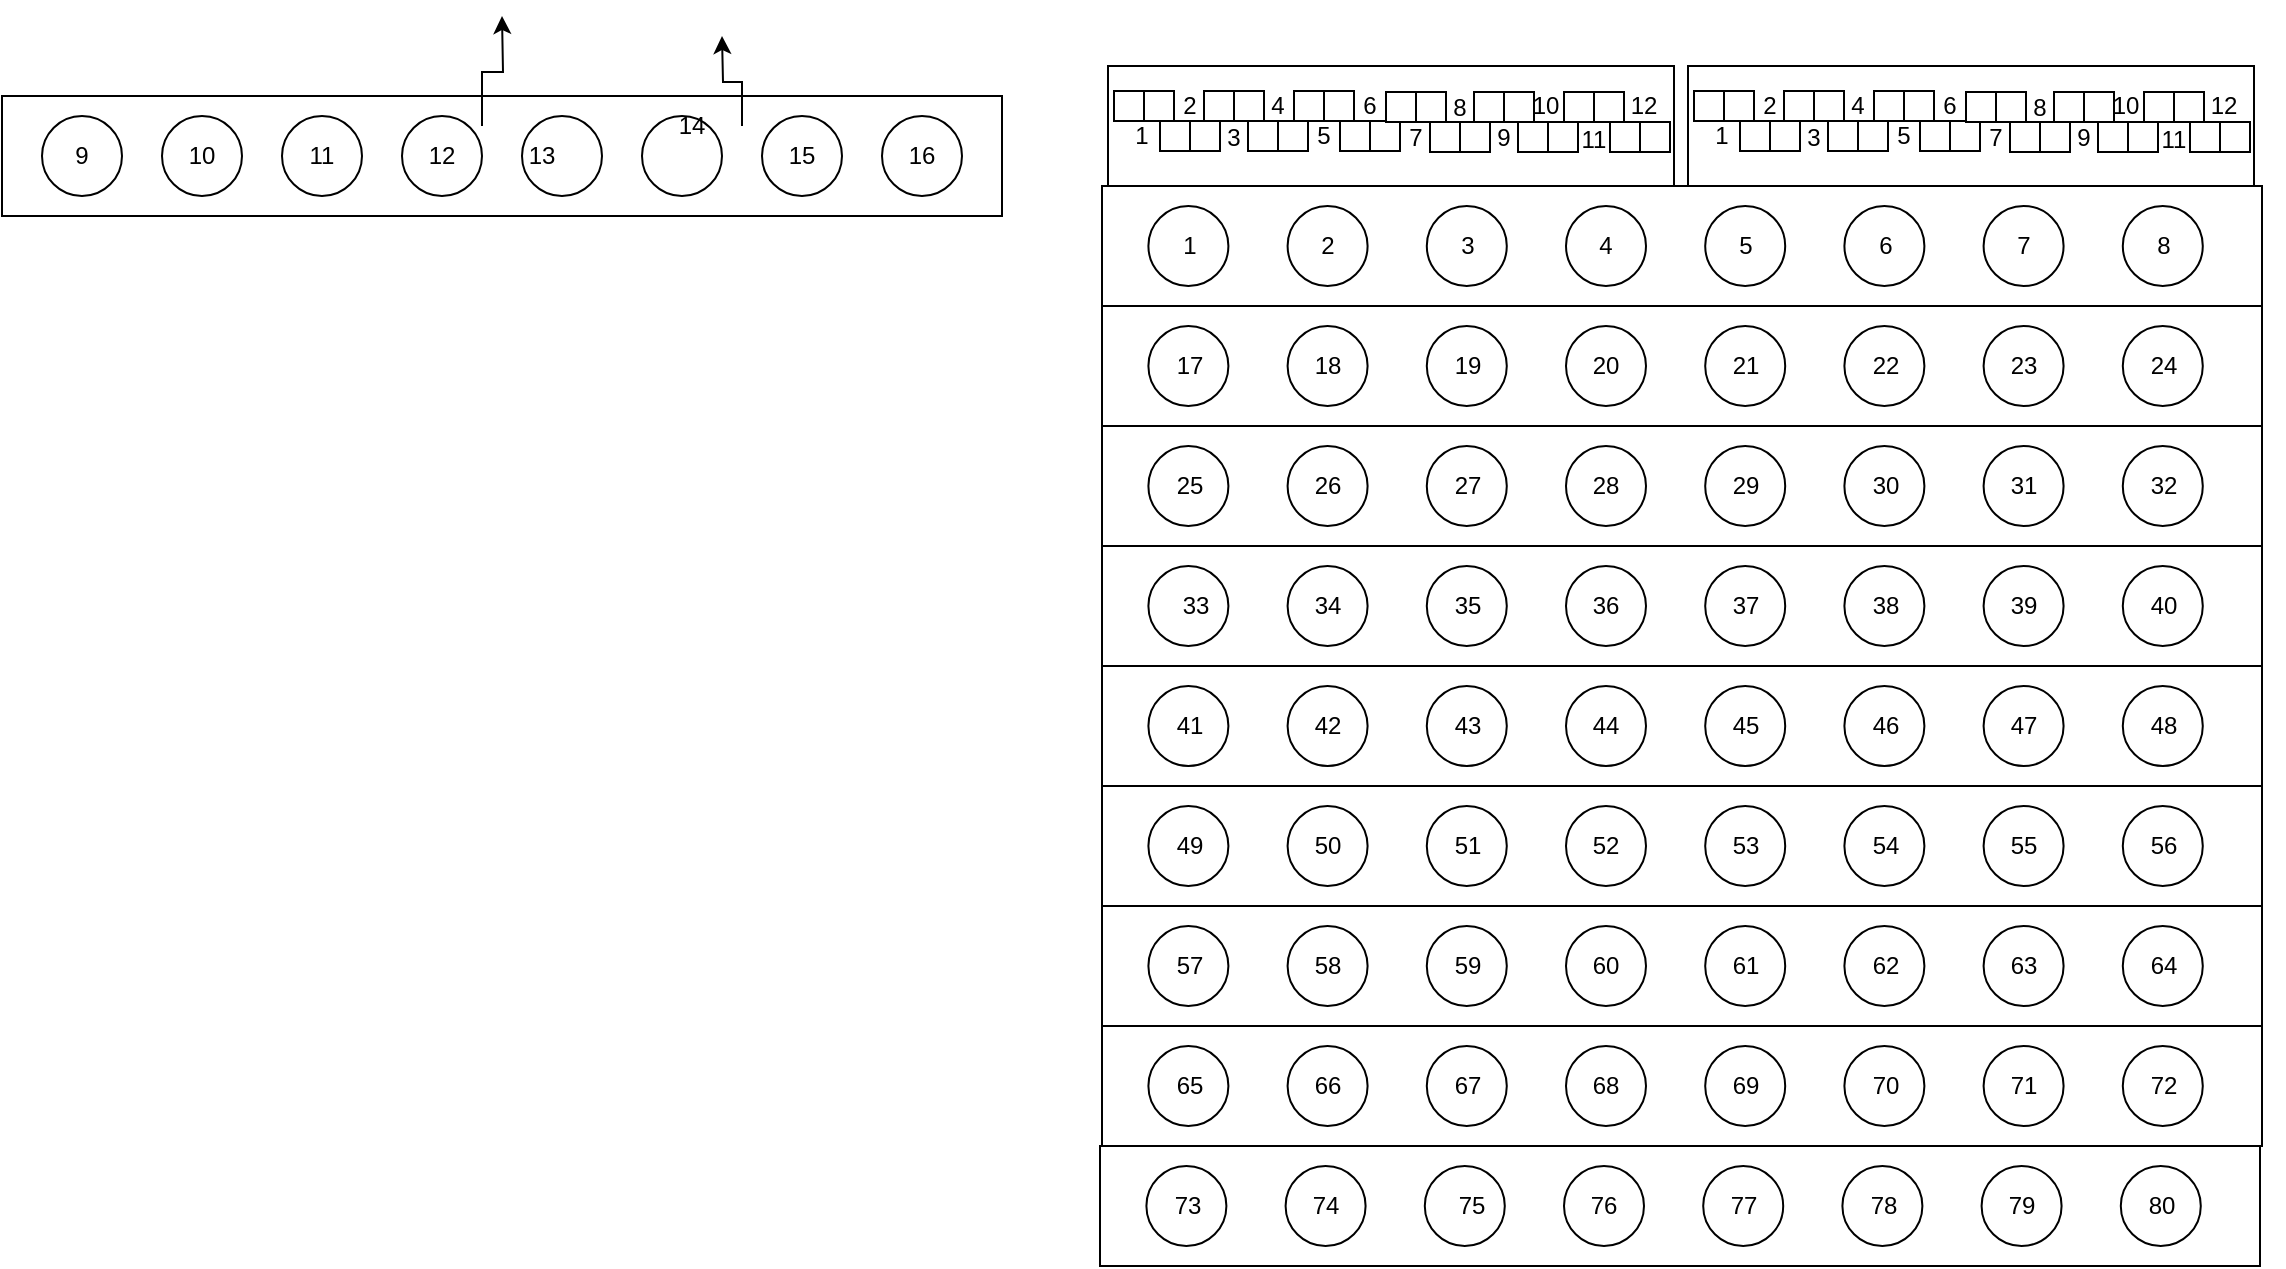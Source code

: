 <mxfile version="23.1.2" type="github">
  <diagram name="Page-1" id="SvKqT5arxqWFX1tYCGlH">
    <mxGraphModel dx="1167" dy="589" grid="1" gridSize="10" guides="1" tooltips="1" connect="1" arrows="1" fold="1" page="1" pageScale="1" pageWidth="850" pageHeight="1100" math="0" shadow="0">
      <root>
        <mxCell id="0" />
        <mxCell id="1" parent="0" />
        <mxCell id="M3UdXO_pWs5fciGfKBCQ-11" value="" style="group" vertex="1" connectable="0" parent="1">
          <mxGeometry x="600" y="100" width="580" height="60" as="geometry" />
        </mxCell>
        <mxCell id="M3UdXO_pWs5fciGfKBCQ-1" value="" style="rounded=0;whiteSpace=wrap;html=1;" vertex="1" parent="M3UdXO_pWs5fciGfKBCQ-11">
          <mxGeometry width="580" height="60" as="geometry" />
        </mxCell>
        <mxCell id="M3UdXO_pWs5fciGfKBCQ-2" value="" style="ellipse;whiteSpace=wrap;html=1;aspect=fixed;" vertex="1" parent="M3UdXO_pWs5fciGfKBCQ-11">
          <mxGeometry x="23.2" y="10" width="40" height="40" as="geometry" />
        </mxCell>
        <mxCell id="M3UdXO_pWs5fciGfKBCQ-3" value="" style="ellipse;whiteSpace=wrap;html=1;aspect=fixed;" vertex="1" parent="M3UdXO_pWs5fciGfKBCQ-11">
          <mxGeometry x="92.8" y="10" width="40" height="40" as="geometry" />
        </mxCell>
        <mxCell id="M3UdXO_pWs5fciGfKBCQ-5" value="" style="ellipse;whiteSpace=wrap;html=1;aspect=fixed;" vertex="1" parent="M3UdXO_pWs5fciGfKBCQ-11">
          <mxGeometry x="162.4" y="10" width="40" height="40" as="geometry" />
        </mxCell>
        <mxCell id="M3UdXO_pWs5fciGfKBCQ-6" value="" style="ellipse;whiteSpace=wrap;html=1;aspect=fixed;" vertex="1" parent="M3UdXO_pWs5fciGfKBCQ-11">
          <mxGeometry x="232.0" y="10" width="40" height="40" as="geometry" />
        </mxCell>
        <mxCell id="M3UdXO_pWs5fciGfKBCQ-7" value="" style="ellipse;whiteSpace=wrap;html=1;aspect=fixed;" vertex="1" parent="M3UdXO_pWs5fciGfKBCQ-11">
          <mxGeometry x="301.6" y="10" width="40" height="40" as="geometry" />
        </mxCell>
        <mxCell id="M3UdXO_pWs5fciGfKBCQ-8" value="" style="ellipse;whiteSpace=wrap;html=1;aspect=fixed;" vertex="1" parent="M3UdXO_pWs5fciGfKBCQ-11">
          <mxGeometry x="371.2" y="10" width="40" height="40" as="geometry" />
        </mxCell>
        <mxCell id="M3UdXO_pWs5fciGfKBCQ-9" value="" style="ellipse;whiteSpace=wrap;html=1;aspect=fixed;" vertex="1" parent="M3UdXO_pWs5fciGfKBCQ-11">
          <mxGeometry x="440.8" y="10" width="40" height="40" as="geometry" />
        </mxCell>
        <mxCell id="M3UdXO_pWs5fciGfKBCQ-10" value="" style="ellipse;whiteSpace=wrap;html=1;aspect=fixed;" vertex="1" parent="M3UdXO_pWs5fciGfKBCQ-11">
          <mxGeometry x="510.4" y="10" width="40" height="40" as="geometry" />
        </mxCell>
        <mxCell id="M3UdXO_pWs5fciGfKBCQ-12" value="1" style="text;html=1;strokeColor=none;fillColor=none;align=center;verticalAlign=middle;whiteSpace=wrap;rounded=0;" vertex="1" parent="M3UdXO_pWs5fciGfKBCQ-11">
          <mxGeometry x="8.6" y="15" width="69.6" height="30" as="geometry" />
        </mxCell>
        <mxCell id="M3UdXO_pWs5fciGfKBCQ-13" value="2" style="text;html=1;strokeColor=none;fillColor=none;align=center;verticalAlign=middle;whiteSpace=wrap;rounded=0;" vertex="1" parent="M3UdXO_pWs5fciGfKBCQ-11">
          <mxGeometry x="78.2" y="15" width="69.6" height="30" as="geometry" />
        </mxCell>
        <mxCell id="M3UdXO_pWs5fciGfKBCQ-14" value="3" style="text;html=1;strokeColor=none;fillColor=none;align=center;verticalAlign=middle;whiteSpace=wrap;rounded=0;" vertex="1" parent="M3UdXO_pWs5fciGfKBCQ-11">
          <mxGeometry x="147.8" y="15" width="69.6" height="30" as="geometry" />
        </mxCell>
        <mxCell id="M3UdXO_pWs5fciGfKBCQ-15" value="4" style="text;html=1;strokeColor=none;fillColor=none;align=center;verticalAlign=middle;whiteSpace=wrap;rounded=0;" vertex="1" parent="M3UdXO_pWs5fciGfKBCQ-11">
          <mxGeometry x="217.4" y="15" width="69.6" height="30" as="geometry" />
        </mxCell>
        <mxCell id="M3UdXO_pWs5fciGfKBCQ-16" value="5" style="text;html=1;strokeColor=none;fillColor=none;align=center;verticalAlign=middle;whiteSpace=wrap;rounded=0;" vertex="1" parent="M3UdXO_pWs5fciGfKBCQ-11">
          <mxGeometry x="287" y="15" width="69.6" height="30" as="geometry" />
        </mxCell>
        <mxCell id="M3UdXO_pWs5fciGfKBCQ-17" value="6" style="text;html=1;strokeColor=none;fillColor=none;align=center;verticalAlign=middle;whiteSpace=wrap;rounded=0;" vertex="1" parent="M3UdXO_pWs5fciGfKBCQ-11">
          <mxGeometry x="356.6" y="15" width="69.6" height="30" as="geometry" />
        </mxCell>
        <mxCell id="M3UdXO_pWs5fciGfKBCQ-18" value="7" style="text;html=1;strokeColor=none;fillColor=none;align=center;verticalAlign=middle;whiteSpace=wrap;rounded=0;" vertex="1" parent="M3UdXO_pWs5fciGfKBCQ-11">
          <mxGeometry x="426.2" y="15" width="69.6" height="30" as="geometry" />
        </mxCell>
        <mxCell id="M3UdXO_pWs5fciGfKBCQ-20" value="" style="group" vertex="1" connectable="0" parent="1">
          <mxGeometry x="50" y="55" width="500" height="60" as="geometry" />
        </mxCell>
        <mxCell id="M3UdXO_pWs5fciGfKBCQ-21" value="" style="rounded=0;whiteSpace=wrap;html=1;" vertex="1" parent="M3UdXO_pWs5fciGfKBCQ-20">
          <mxGeometry width="500" height="60" as="geometry" />
        </mxCell>
        <mxCell id="M3UdXO_pWs5fciGfKBCQ-22" value="" style="ellipse;whiteSpace=wrap;html=1;aspect=fixed;" vertex="1" parent="M3UdXO_pWs5fciGfKBCQ-20">
          <mxGeometry x="20" y="10" width="40" height="40" as="geometry" />
        </mxCell>
        <mxCell id="M3UdXO_pWs5fciGfKBCQ-23" value="" style="ellipse;whiteSpace=wrap;html=1;aspect=fixed;" vertex="1" parent="M3UdXO_pWs5fciGfKBCQ-20">
          <mxGeometry x="80" y="10" width="40" height="40" as="geometry" />
        </mxCell>
        <mxCell id="M3UdXO_pWs5fciGfKBCQ-24" value="" style="ellipse;whiteSpace=wrap;html=1;aspect=fixed;" vertex="1" parent="M3UdXO_pWs5fciGfKBCQ-20">
          <mxGeometry x="140" y="10" width="40" height="40" as="geometry" />
        </mxCell>
        <mxCell id="M3UdXO_pWs5fciGfKBCQ-25" value="" style="ellipse;whiteSpace=wrap;html=1;aspect=fixed;" vertex="1" parent="M3UdXO_pWs5fciGfKBCQ-20">
          <mxGeometry x="200" y="10" width="40" height="40" as="geometry" />
        </mxCell>
        <mxCell id="M3UdXO_pWs5fciGfKBCQ-26" value="" style="ellipse;whiteSpace=wrap;html=1;aspect=fixed;" vertex="1" parent="M3UdXO_pWs5fciGfKBCQ-20">
          <mxGeometry x="260" y="10" width="40" height="40" as="geometry" />
        </mxCell>
        <mxCell id="M3UdXO_pWs5fciGfKBCQ-27" value="" style="ellipse;whiteSpace=wrap;html=1;aspect=fixed;" vertex="1" parent="M3UdXO_pWs5fciGfKBCQ-20">
          <mxGeometry x="320" y="10" width="40" height="40" as="geometry" />
        </mxCell>
        <mxCell id="M3UdXO_pWs5fciGfKBCQ-28" value="" style="ellipse;whiteSpace=wrap;html=1;aspect=fixed;" vertex="1" parent="M3UdXO_pWs5fciGfKBCQ-20">
          <mxGeometry x="380" y="10" width="40" height="40" as="geometry" />
        </mxCell>
        <mxCell id="M3UdXO_pWs5fciGfKBCQ-29" value="" style="ellipse;whiteSpace=wrap;html=1;aspect=fixed;" vertex="1" parent="M3UdXO_pWs5fciGfKBCQ-20">
          <mxGeometry x="440" y="10" width="40" height="40" as="geometry" />
        </mxCell>
        <mxCell id="M3UdXO_pWs5fciGfKBCQ-30" value="9" style="text;html=1;strokeColor=none;fillColor=none;align=center;verticalAlign=middle;whiteSpace=wrap;rounded=0;" vertex="1" parent="M3UdXO_pWs5fciGfKBCQ-20">
          <mxGeometry x="10" y="15" width="60" height="30" as="geometry" />
        </mxCell>
        <mxCell id="M3UdXO_pWs5fciGfKBCQ-31" value="10" style="text;html=1;strokeColor=none;fillColor=none;align=center;verticalAlign=middle;whiteSpace=wrap;rounded=0;" vertex="1" parent="M3UdXO_pWs5fciGfKBCQ-20">
          <mxGeometry x="70" y="15" width="60" height="30" as="geometry" />
        </mxCell>
        <mxCell id="M3UdXO_pWs5fciGfKBCQ-32" value="11" style="text;html=1;strokeColor=none;fillColor=none;align=center;verticalAlign=middle;whiteSpace=wrap;rounded=0;" vertex="1" parent="M3UdXO_pWs5fciGfKBCQ-20">
          <mxGeometry x="130" y="15" width="60" height="30" as="geometry" />
        </mxCell>
        <mxCell id="M3UdXO_pWs5fciGfKBCQ-33" value="12" style="text;html=1;strokeColor=none;fillColor=none;align=center;verticalAlign=middle;whiteSpace=wrap;rounded=0;" vertex="1" parent="M3UdXO_pWs5fciGfKBCQ-20">
          <mxGeometry x="190" y="15" width="60" height="30" as="geometry" />
        </mxCell>
        <mxCell id="M3UdXO_pWs5fciGfKBCQ-357" style="edgeStyle=orthogonalEdgeStyle;rounded=0;orthogonalLoop=1;jettySize=auto;html=1;exitX=0;exitY=0;exitDx=0;exitDy=0;" edge="1" parent="M3UdXO_pWs5fciGfKBCQ-20" source="M3UdXO_pWs5fciGfKBCQ-34">
          <mxGeometry relative="1" as="geometry">
            <mxPoint x="250" y="-40" as="targetPoint" />
          </mxGeometry>
        </mxCell>
        <mxCell id="M3UdXO_pWs5fciGfKBCQ-358" style="edgeStyle=orthogonalEdgeStyle;rounded=0;orthogonalLoop=1;jettySize=auto;html=1;exitX=0;exitY=0;exitDx=0;exitDy=0;" edge="1" parent="M3UdXO_pWs5fciGfKBCQ-20" source="M3UdXO_pWs5fciGfKBCQ-36">
          <mxGeometry relative="1" as="geometry">
            <mxPoint x="360" y="-30" as="targetPoint" />
          </mxGeometry>
        </mxCell>
        <mxCell id="M3UdXO_pWs5fciGfKBCQ-36" value="15" style="text;html=1;strokeColor=none;fillColor=none;align=center;verticalAlign=middle;whiteSpace=wrap;rounded=0;" vertex="1" parent="M3UdXO_pWs5fciGfKBCQ-20">
          <mxGeometry x="370" y="15" width="60" height="30" as="geometry" />
        </mxCell>
        <mxCell id="M3UdXO_pWs5fciGfKBCQ-37" value="16" style="text;html=1;strokeColor=none;fillColor=none;align=center;verticalAlign=middle;whiteSpace=wrap;rounded=0;" vertex="1" parent="M3UdXO_pWs5fciGfKBCQ-20">
          <mxGeometry x="430" y="15" width="60" height="30" as="geometry" />
        </mxCell>
        <mxCell id="M3UdXO_pWs5fciGfKBCQ-38" value="" style="group" vertex="1" connectable="0" parent="1">
          <mxGeometry x="600" y="160" width="580" height="60" as="geometry" />
        </mxCell>
        <mxCell id="M3UdXO_pWs5fciGfKBCQ-39" value="" style="rounded=0;whiteSpace=wrap;html=1;" vertex="1" parent="M3UdXO_pWs5fciGfKBCQ-38">
          <mxGeometry width="580" height="60" as="geometry" />
        </mxCell>
        <mxCell id="M3UdXO_pWs5fciGfKBCQ-40" value="" style="ellipse;whiteSpace=wrap;html=1;aspect=fixed;" vertex="1" parent="M3UdXO_pWs5fciGfKBCQ-38">
          <mxGeometry x="23.2" y="10" width="40" height="40" as="geometry" />
        </mxCell>
        <mxCell id="M3UdXO_pWs5fciGfKBCQ-41" value="" style="ellipse;whiteSpace=wrap;html=1;aspect=fixed;" vertex="1" parent="M3UdXO_pWs5fciGfKBCQ-38">
          <mxGeometry x="92.8" y="10" width="40" height="40" as="geometry" />
        </mxCell>
        <mxCell id="M3UdXO_pWs5fciGfKBCQ-42" value="" style="ellipse;whiteSpace=wrap;html=1;aspect=fixed;" vertex="1" parent="M3UdXO_pWs5fciGfKBCQ-38">
          <mxGeometry x="162.4" y="10" width="40" height="40" as="geometry" />
        </mxCell>
        <mxCell id="M3UdXO_pWs5fciGfKBCQ-43" value="" style="ellipse;whiteSpace=wrap;html=1;aspect=fixed;" vertex="1" parent="M3UdXO_pWs5fciGfKBCQ-38">
          <mxGeometry x="232.0" y="10" width="40" height="40" as="geometry" />
        </mxCell>
        <mxCell id="M3UdXO_pWs5fciGfKBCQ-44" value="" style="ellipse;whiteSpace=wrap;html=1;aspect=fixed;" vertex="1" parent="M3UdXO_pWs5fciGfKBCQ-38">
          <mxGeometry x="301.6" y="10" width="40" height="40" as="geometry" />
        </mxCell>
        <mxCell id="M3UdXO_pWs5fciGfKBCQ-45" value="" style="ellipse;whiteSpace=wrap;html=1;aspect=fixed;" vertex="1" parent="M3UdXO_pWs5fciGfKBCQ-38">
          <mxGeometry x="371.2" y="10" width="40" height="40" as="geometry" />
        </mxCell>
        <mxCell id="M3UdXO_pWs5fciGfKBCQ-46" value="" style="ellipse;whiteSpace=wrap;html=1;aspect=fixed;" vertex="1" parent="M3UdXO_pWs5fciGfKBCQ-38">
          <mxGeometry x="440.8" y="10" width="40" height="40" as="geometry" />
        </mxCell>
        <mxCell id="M3UdXO_pWs5fciGfKBCQ-47" value="" style="ellipse;whiteSpace=wrap;html=1;aspect=fixed;" vertex="1" parent="M3UdXO_pWs5fciGfKBCQ-38">
          <mxGeometry x="510.4" y="10" width="40" height="40" as="geometry" />
        </mxCell>
        <mxCell id="M3UdXO_pWs5fciGfKBCQ-48" value="17" style="text;html=1;strokeColor=none;fillColor=none;align=center;verticalAlign=middle;whiteSpace=wrap;rounded=0;" vertex="1" parent="M3UdXO_pWs5fciGfKBCQ-38">
          <mxGeometry x="8.6" y="15" width="69.6" height="30" as="geometry" />
        </mxCell>
        <mxCell id="M3UdXO_pWs5fciGfKBCQ-49" value="18" style="text;html=1;strokeColor=none;fillColor=none;align=center;verticalAlign=middle;whiteSpace=wrap;rounded=0;" vertex="1" parent="M3UdXO_pWs5fciGfKBCQ-38">
          <mxGeometry x="78.2" y="15" width="69.6" height="30" as="geometry" />
        </mxCell>
        <mxCell id="M3UdXO_pWs5fciGfKBCQ-50" value="19" style="text;html=1;strokeColor=none;fillColor=none;align=center;verticalAlign=middle;whiteSpace=wrap;rounded=0;" vertex="1" parent="M3UdXO_pWs5fciGfKBCQ-38">
          <mxGeometry x="147.8" y="15" width="69.6" height="30" as="geometry" />
        </mxCell>
        <mxCell id="M3UdXO_pWs5fciGfKBCQ-51" value="20" style="text;html=1;strokeColor=none;fillColor=none;align=center;verticalAlign=middle;whiteSpace=wrap;rounded=0;" vertex="1" parent="M3UdXO_pWs5fciGfKBCQ-38">
          <mxGeometry x="217.4" y="15" width="69.6" height="30" as="geometry" />
        </mxCell>
        <mxCell id="M3UdXO_pWs5fciGfKBCQ-52" value="21" style="text;html=1;strokeColor=none;fillColor=none;align=center;verticalAlign=middle;whiteSpace=wrap;rounded=0;" vertex="1" parent="M3UdXO_pWs5fciGfKBCQ-38">
          <mxGeometry x="287" y="15" width="69.6" height="30" as="geometry" />
        </mxCell>
        <mxCell id="M3UdXO_pWs5fciGfKBCQ-53" value="22" style="text;html=1;strokeColor=none;fillColor=none;align=center;verticalAlign=middle;whiteSpace=wrap;rounded=0;" vertex="1" parent="M3UdXO_pWs5fciGfKBCQ-38">
          <mxGeometry x="356.6" y="15" width="69.6" height="30" as="geometry" />
        </mxCell>
        <mxCell id="M3UdXO_pWs5fciGfKBCQ-54" value="23" style="text;html=1;strokeColor=none;fillColor=none;align=center;verticalAlign=middle;whiteSpace=wrap;rounded=0;" vertex="1" parent="M3UdXO_pWs5fciGfKBCQ-38">
          <mxGeometry x="426.2" y="15" width="69.6" height="30" as="geometry" />
        </mxCell>
        <mxCell id="M3UdXO_pWs5fciGfKBCQ-55" value="24" style="text;html=1;strokeColor=none;fillColor=none;align=center;verticalAlign=middle;whiteSpace=wrap;rounded=0;" vertex="1" parent="M3UdXO_pWs5fciGfKBCQ-38">
          <mxGeometry x="495.8" y="15" width="69.6" height="30" as="geometry" />
        </mxCell>
        <mxCell id="M3UdXO_pWs5fciGfKBCQ-56" value="" style="group" vertex="1" connectable="0" parent="1">
          <mxGeometry x="600" y="220" width="580" height="60" as="geometry" />
        </mxCell>
        <mxCell id="M3UdXO_pWs5fciGfKBCQ-57" value="" style="rounded=0;whiteSpace=wrap;html=1;" vertex="1" parent="M3UdXO_pWs5fciGfKBCQ-56">
          <mxGeometry width="580" height="60" as="geometry" />
        </mxCell>
        <mxCell id="M3UdXO_pWs5fciGfKBCQ-58" value="" style="ellipse;whiteSpace=wrap;html=1;aspect=fixed;" vertex="1" parent="M3UdXO_pWs5fciGfKBCQ-56">
          <mxGeometry x="23.2" y="10" width="40" height="40" as="geometry" />
        </mxCell>
        <mxCell id="M3UdXO_pWs5fciGfKBCQ-59" value="" style="ellipse;whiteSpace=wrap;html=1;aspect=fixed;" vertex="1" parent="M3UdXO_pWs5fciGfKBCQ-56">
          <mxGeometry x="92.8" y="10" width="40" height="40" as="geometry" />
        </mxCell>
        <mxCell id="M3UdXO_pWs5fciGfKBCQ-60" value="" style="ellipse;whiteSpace=wrap;html=1;aspect=fixed;" vertex="1" parent="M3UdXO_pWs5fciGfKBCQ-56">
          <mxGeometry x="162.4" y="10" width="40" height="40" as="geometry" />
        </mxCell>
        <mxCell id="M3UdXO_pWs5fciGfKBCQ-61" value="" style="ellipse;whiteSpace=wrap;html=1;aspect=fixed;" vertex="1" parent="M3UdXO_pWs5fciGfKBCQ-56">
          <mxGeometry x="232.0" y="10" width="40" height="40" as="geometry" />
        </mxCell>
        <mxCell id="M3UdXO_pWs5fciGfKBCQ-62" value="" style="ellipse;whiteSpace=wrap;html=1;aspect=fixed;" vertex="1" parent="M3UdXO_pWs5fciGfKBCQ-56">
          <mxGeometry x="301.6" y="10" width="40" height="40" as="geometry" />
        </mxCell>
        <mxCell id="M3UdXO_pWs5fciGfKBCQ-63" value="" style="ellipse;whiteSpace=wrap;html=1;aspect=fixed;" vertex="1" parent="M3UdXO_pWs5fciGfKBCQ-56">
          <mxGeometry x="371.2" y="10" width="40" height="40" as="geometry" />
        </mxCell>
        <mxCell id="M3UdXO_pWs5fciGfKBCQ-64" value="" style="ellipse;whiteSpace=wrap;html=1;aspect=fixed;" vertex="1" parent="M3UdXO_pWs5fciGfKBCQ-56">
          <mxGeometry x="440.8" y="10" width="40" height="40" as="geometry" />
        </mxCell>
        <mxCell id="M3UdXO_pWs5fciGfKBCQ-65" value="" style="ellipse;whiteSpace=wrap;html=1;aspect=fixed;" vertex="1" parent="M3UdXO_pWs5fciGfKBCQ-56">
          <mxGeometry x="510.4" y="10" width="40" height="40" as="geometry" />
        </mxCell>
        <mxCell id="M3UdXO_pWs5fciGfKBCQ-66" value="25" style="text;html=1;strokeColor=none;fillColor=none;align=center;verticalAlign=middle;whiteSpace=wrap;rounded=0;" vertex="1" parent="M3UdXO_pWs5fciGfKBCQ-56">
          <mxGeometry x="8.6" y="15" width="69.6" height="30" as="geometry" />
        </mxCell>
        <mxCell id="M3UdXO_pWs5fciGfKBCQ-67" value="26" style="text;html=1;strokeColor=none;fillColor=none;align=center;verticalAlign=middle;whiteSpace=wrap;rounded=0;" vertex="1" parent="M3UdXO_pWs5fciGfKBCQ-56">
          <mxGeometry x="78.2" y="15" width="69.6" height="30" as="geometry" />
        </mxCell>
        <mxCell id="M3UdXO_pWs5fciGfKBCQ-68" value="27" style="text;html=1;strokeColor=none;fillColor=none;align=center;verticalAlign=middle;whiteSpace=wrap;rounded=0;" vertex="1" parent="M3UdXO_pWs5fciGfKBCQ-56">
          <mxGeometry x="147.8" y="15" width="69.6" height="30" as="geometry" />
        </mxCell>
        <mxCell id="M3UdXO_pWs5fciGfKBCQ-69" value="28" style="text;html=1;strokeColor=none;fillColor=none;align=center;verticalAlign=middle;whiteSpace=wrap;rounded=0;" vertex="1" parent="M3UdXO_pWs5fciGfKBCQ-56">
          <mxGeometry x="217.4" y="15" width="69.6" height="30" as="geometry" />
        </mxCell>
        <mxCell id="M3UdXO_pWs5fciGfKBCQ-70" value="29" style="text;html=1;strokeColor=none;fillColor=none;align=center;verticalAlign=middle;whiteSpace=wrap;rounded=0;" vertex="1" parent="M3UdXO_pWs5fciGfKBCQ-56">
          <mxGeometry x="287" y="15" width="69.6" height="30" as="geometry" />
        </mxCell>
        <mxCell id="M3UdXO_pWs5fciGfKBCQ-71" value="30" style="text;html=1;strokeColor=none;fillColor=none;align=center;verticalAlign=middle;whiteSpace=wrap;rounded=0;" vertex="1" parent="M3UdXO_pWs5fciGfKBCQ-56">
          <mxGeometry x="356.6" y="15" width="69.6" height="30" as="geometry" />
        </mxCell>
        <mxCell id="M3UdXO_pWs5fciGfKBCQ-72" value="31" style="text;html=1;strokeColor=none;fillColor=none;align=center;verticalAlign=middle;whiteSpace=wrap;rounded=0;" vertex="1" parent="M3UdXO_pWs5fciGfKBCQ-56">
          <mxGeometry x="426.2" y="15" width="69.6" height="30" as="geometry" />
        </mxCell>
        <mxCell id="M3UdXO_pWs5fciGfKBCQ-73" value="32" style="text;html=1;strokeColor=none;fillColor=none;align=center;verticalAlign=middle;whiteSpace=wrap;rounded=0;" vertex="1" parent="M3UdXO_pWs5fciGfKBCQ-56">
          <mxGeometry x="495.8" y="15" width="69.6" height="30" as="geometry" />
        </mxCell>
        <mxCell id="M3UdXO_pWs5fciGfKBCQ-74" value="" style="group" vertex="1" connectable="0" parent="1">
          <mxGeometry x="600" y="280" width="580" height="60" as="geometry" />
        </mxCell>
        <mxCell id="M3UdXO_pWs5fciGfKBCQ-75" value="" style="rounded=0;whiteSpace=wrap;html=1;" vertex="1" parent="M3UdXO_pWs5fciGfKBCQ-74">
          <mxGeometry width="580" height="60" as="geometry" />
        </mxCell>
        <mxCell id="M3UdXO_pWs5fciGfKBCQ-76" value="" style="ellipse;whiteSpace=wrap;html=1;aspect=fixed;" vertex="1" parent="M3UdXO_pWs5fciGfKBCQ-74">
          <mxGeometry x="23.2" y="10" width="40" height="40" as="geometry" />
        </mxCell>
        <mxCell id="M3UdXO_pWs5fciGfKBCQ-77" value="" style="ellipse;whiteSpace=wrap;html=1;aspect=fixed;" vertex="1" parent="M3UdXO_pWs5fciGfKBCQ-74">
          <mxGeometry x="92.8" y="10" width="40" height="40" as="geometry" />
        </mxCell>
        <mxCell id="M3UdXO_pWs5fciGfKBCQ-78" value="" style="ellipse;whiteSpace=wrap;html=1;aspect=fixed;" vertex="1" parent="M3UdXO_pWs5fciGfKBCQ-74">
          <mxGeometry x="162.4" y="10" width="40" height="40" as="geometry" />
        </mxCell>
        <mxCell id="M3UdXO_pWs5fciGfKBCQ-79" value="" style="ellipse;whiteSpace=wrap;html=1;aspect=fixed;" vertex="1" parent="M3UdXO_pWs5fciGfKBCQ-74">
          <mxGeometry x="232.0" y="10" width="40" height="40" as="geometry" />
        </mxCell>
        <mxCell id="M3UdXO_pWs5fciGfKBCQ-80" value="" style="ellipse;whiteSpace=wrap;html=1;aspect=fixed;" vertex="1" parent="M3UdXO_pWs5fciGfKBCQ-74">
          <mxGeometry x="301.6" y="10" width="40" height="40" as="geometry" />
        </mxCell>
        <mxCell id="M3UdXO_pWs5fciGfKBCQ-81" value="" style="ellipse;whiteSpace=wrap;html=1;aspect=fixed;" vertex="1" parent="M3UdXO_pWs5fciGfKBCQ-74">
          <mxGeometry x="371.2" y="10" width="40" height="40" as="geometry" />
        </mxCell>
        <mxCell id="M3UdXO_pWs5fciGfKBCQ-82" value="" style="ellipse;whiteSpace=wrap;html=1;aspect=fixed;" vertex="1" parent="M3UdXO_pWs5fciGfKBCQ-74">
          <mxGeometry x="440.8" y="10" width="40" height="40" as="geometry" />
        </mxCell>
        <mxCell id="M3UdXO_pWs5fciGfKBCQ-83" value="" style="ellipse;whiteSpace=wrap;html=1;aspect=fixed;" vertex="1" parent="M3UdXO_pWs5fciGfKBCQ-74">
          <mxGeometry x="510.4" y="10" width="40" height="40" as="geometry" />
        </mxCell>
        <mxCell id="M3UdXO_pWs5fciGfKBCQ-84" value="33" style="text;html=1;strokeColor=none;fillColor=none;align=center;verticalAlign=middle;whiteSpace=wrap;rounded=0;" vertex="1" parent="M3UdXO_pWs5fciGfKBCQ-74">
          <mxGeometry x="11.6" y="15" width="69.6" height="30" as="geometry" />
        </mxCell>
        <mxCell id="M3UdXO_pWs5fciGfKBCQ-85" value="34" style="text;html=1;strokeColor=none;fillColor=none;align=center;verticalAlign=middle;whiteSpace=wrap;rounded=0;" vertex="1" parent="M3UdXO_pWs5fciGfKBCQ-74">
          <mxGeometry x="78.2" y="15" width="69.6" height="30" as="geometry" />
        </mxCell>
        <mxCell id="M3UdXO_pWs5fciGfKBCQ-86" value="35" style="text;html=1;strokeColor=none;fillColor=none;align=center;verticalAlign=middle;whiteSpace=wrap;rounded=0;" vertex="1" parent="M3UdXO_pWs5fciGfKBCQ-74">
          <mxGeometry x="147.8" y="15" width="69.6" height="30" as="geometry" />
        </mxCell>
        <mxCell id="M3UdXO_pWs5fciGfKBCQ-87" value="36" style="text;html=1;strokeColor=none;fillColor=none;align=center;verticalAlign=middle;whiteSpace=wrap;rounded=0;" vertex="1" parent="M3UdXO_pWs5fciGfKBCQ-74">
          <mxGeometry x="217.4" y="15" width="69.6" height="30" as="geometry" />
        </mxCell>
        <mxCell id="M3UdXO_pWs5fciGfKBCQ-88" value="37" style="text;html=1;strokeColor=none;fillColor=none;align=center;verticalAlign=middle;whiteSpace=wrap;rounded=0;" vertex="1" parent="M3UdXO_pWs5fciGfKBCQ-74">
          <mxGeometry x="287" y="15" width="69.6" height="30" as="geometry" />
        </mxCell>
        <mxCell id="M3UdXO_pWs5fciGfKBCQ-89" value="38" style="text;html=1;strokeColor=none;fillColor=none;align=center;verticalAlign=middle;whiteSpace=wrap;rounded=0;" vertex="1" parent="M3UdXO_pWs5fciGfKBCQ-74">
          <mxGeometry x="356.6" y="15" width="69.6" height="30" as="geometry" />
        </mxCell>
        <mxCell id="M3UdXO_pWs5fciGfKBCQ-90" value="39" style="text;html=1;strokeColor=none;fillColor=none;align=center;verticalAlign=middle;whiteSpace=wrap;rounded=0;" vertex="1" parent="M3UdXO_pWs5fciGfKBCQ-74">
          <mxGeometry x="426.2" y="15" width="69.6" height="30" as="geometry" />
        </mxCell>
        <mxCell id="M3UdXO_pWs5fciGfKBCQ-91" value="40" style="text;html=1;strokeColor=none;fillColor=none;align=center;verticalAlign=middle;whiteSpace=wrap;rounded=0;" vertex="1" parent="M3UdXO_pWs5fciGfKBCQ-74">
          <mxGeometry x="495.8" y="15" width="69.6" height="30" as="geometry" />
        </mxCell>
        <mxCell id="M3UdXO_pWs5fciGfKBCQ-92" value="" style="group" vertex="1" connectable="0" parent="1">
          <mxGeometry x="600" y="340" width="580" height="60" as="geometry" />
        </mxCell>
        <mxCell id="M3UdXO_pWs5fciGfKBCQ-93" value="" style="rounded=0;whiteSpace=wrap;html=1;" vertex="1" parent="M3UdXO_pWs5fciGfKBCQ-92">
          <mxGeometry width="580" height="60" as="geometry" />
        </mxCell>
        <mxCell id="M3UdXO_pWs5fciGfKBCQ-94" value="" style="ellipse;whiteSpace=wrap;html=1;aspect=fixed;" vertex="1" parent="M3UdXO_pWs5fciGfKBCQ-92">
          <mxGeometry x="23.2" y="10" width="40" height="40" as="geometry" />
        </mxCell>
        <mxCell id="M3UdXO_pWs5fciGfKBCQ-95" value="" style="ellipse;whiteSpace=wrap;html=1;aspect=fixed;" vertex="1" parent="M3UdXO_pWs5fciGfKBCQ-92">
          <mxGeometry x="92.8" y="10" width="40" height="40" as="geometry" />
        </mxCell>
        <mxCell id="M3UdXO_pWs5fciGfKBCQ-96" value="" style="ellipse;whiteSpace=wrap;html=1;aspect=fixed;" vertex="1" parent="M3UdXO_pWs5fciGfKBCQ-92">
          <mxGeometry x="162.4" y="10" width="40" height="40" as="geometry" />
        </mxCell>
        <mxCell id="M3UdXO_pWs5fciGfKBCQ-97" value="" style="ellipse;whiteSpace=wrap;html=1;aspect=fixed;" vertex="1" parent="M3UdXO_pWs5fciGfKBCQ-92">
          <mxGeometry x="232.0" y="10" width="40" height="40" as="geometry" />
        </mxCell>
        <mxCell id="M3UdXO_pWs5fciGfKBCQ-98" value="" style="ellipse;whiteSpace=wrap;html=1;aspect=fixed;" vertex="1" parent="M3UdXO_pWs5fciGfKBCQ-92">
          <mxGeometry x="301.6" y="10" width="40" height="40" as="geometry" />
        </mxCell>
        <mxCell id="M3UdXO_pWs5fciGfKBCQ-99" value="" style="ellipse;whiteSpace=wrap;html=1;aspect=fixed;" vertex="1" parent="M3UdXO_pWs5fciGfKBCQ-92">
          <mxGeometry x="371.2" y="10" width="40" height="40" as="geometry" />
        </mxCell>
        <mxCell id="M3UdXO_pWs5fciGfKBCQ-100" value="" style="ellipse;whiteSpace=wrap;html=1;aspect=fixed;" vertex="1" parent="M3UdXO_pWs5fciGfKBCQ-92">
          <mxGeometry x="440.8" y="10" width="40" height="40" as="geometry" />
        </mxCell>
        <mxCell id="M3UdXO_pWs5fciGfKBCQ-101" value="" style="ellipse;whiteSpace=wrap;html=1;aspect=fixed;" vertex="1" parent="M3UdXO_pWs5fciGfKBCQ-92">
          <mxGeometry x="510.4" y="10" width="40" height="40" as="geometry" />
        </mxCell>
        <mxCell id="M3UdXO_pWs5fciGfKBCQ-102" value="41" style="text;html=1;strokeColor=none;fillColor=none;align=center;verticalAlign=middle;whiteSpace=wrap;rounded=0;" vertex="1" parent="M3UdXO_pWs5fciGfKBCQ-92">
          <mxGeometry x="8.6" y="15" width="69.6" height="30" as="geometry" />
        </mxCell>
        <mxCell id="M3UdXO_pWs5fciGfKBCQ-103" value="42" style="text;html=1;strokeColor=none;fillColor=none;align=center;verticalAlign=middle;whiteSpace=wrap;rounded=0;" vertex="1" parent="M3UdXO_pWs5fciGfKBCQ-92">
          <mxGeometry x="78.2" y="15" width="69.6" height="30" as="geometry" />
        </mxCell>
        <mxCell id="M3UdXO_pWs5fciGfKBCQ-104" value="43" style="text;html=1;strokeColor=none;fillColor=none;align=center;verticalAlign=middle;whiteSpace=wrap;rounded=0;" vertex="1" parent="M3UdXO_pWs5fciGfKBCQ-92">
          <mxGeometry x="147.8" y="15" width="69.6" height="30" as="geometry" />
        </mxCell>
        <mxCell id="M3UdXO_pWs5fciGfKBCQ-105" value="44" style="text;html=1;strokeColor=none;fillColor=none;align=center;verticalAlign=middle;whiteSpace=wrap;rounded=0;" vertex="1" parent="M3UdXO_pWs5fciGfKBCQ-92">
          <mxGeometry x="217.4" y="15" width="69.6" height="30" as="geometry" />
        </mxCell>
        <mxCell id="M3UdXO_pWs5fciGfKBCQ-106" value="45" style="text;html=1;strokeColor=none;fillColor=none;align=center;verticalAlign=middle;whiteSpace=wrap;rounded=0;" vertex="1" parent="M3UdXO_pWs5fciGfKBCQ-92">
          <mxGeometry x="287" y="15" width="69.6" height="30" as="geometry" />
        </mxCell>
        <mxCell id="M3UdXO_pWs5fciGfKBCQ-107" value="46" style="text;html=1;strokeColor=none;fillColor=none;align=center;verticalAlign=middle;whiteSpace=wrap;rounded=0;" vertex="1" parent="M3UdXO_pWs5fciGfKBCQ-92">
          <mxGeometry x="356.6" y="15" width="69.6" height="30" as="geometry" />
        </mxCell>
        <mxCell id="M3UdXO_pWs5fciGfKBCQ-108" value="47" style="text;html=1;strokeColor=none;fillColor=none;align=center;verticalAlign=middle;whiteSpace=wrap;rounded=0;" vertex="1" parent="M3UdXO_pWs5fciGfKBCQ-92">
          <mxGeometry x="426.2" y="15" width="69.6" height="30" as="geometry" />
        </mxCell>
        <mxCell id="M3UdXO_pWs5fciGfKBCQ-109" value="48" style="text;html=1;strokeColor=none;fillColor=none;align=center;verticalAlign=middle;whiteSpace=wrap;rounded=0;" vertex="1" parent="M3UdXO_pWs5fciGfKBCQ-92">
          <mxGeometry x="495.8" y="15" width="69.6" height="30" as="geometry" />
        </mxCell>
        <mxCell id="M3UdXO_pWs5fciGfKBCQ-111" value="" style="group" vertex="1" connectable="0" parent="1">
          <mxGeometry x="600" y="520" width="580" height="60" as="geometry" />
        </mxCell>
        <mxCell id="M3UdXO_pWs5fciGfKBCQ-112" value="" style="rounded=0;whiteSpace=wrap;html=1;" vertex="1" parent="M3UdXO_pWs5fciGfKBCQ-111">
          <mxGeometry width="580" height="60" as="geometry" />
        </mxCell>
        <mxCell id="M3UdXO_pWs5fciGfKBCQ-113" value="" style="ellipse;whiteSpace=wrap;html=1;aspect=fixed;" vertex="1" parent="M3UdXO_pWs5fciGfKBCQ-111">
          <mxGeometry x="23.2" y="10" width="40" height="40" as="geometry" />
        </mxCell>
        <mxCell id="M3UdXO_pWs5fciGfKBCQ-114" value="" style="ellipse;whiteSpace=wrap;html=1;aspect=fixed;" vertex="1" parent="M3UdXO_pWs5fciGfKBCQ-111">
          <mxGeometry x="92.8" y="10" width="40" height="40" as="geometry" />
        </mxCell>
        <mxCell id="M3UdXO_pWs5fciGfKBCQ-115" value="" style="ellipse;whiteSpace=wrap;html=1;aspect=fixed;" vertex="1" parent="M3UdXO_pWs5fciGfKBCQ-111">
          <mxGeometry x="162.4" y="10" width="40" height="40" as="geometry" />
        </mxCell>
        <mxCell id="M3UdXO_pWs5fciGfKBCQ-116" value="" style="ellipse;whiteSpace=wrap;html=1;aspect=fixed;" vertex="1" parent="M3UdXO_pWs5fciGfKBCQ-111">
          <mxGeometry x="232.0" y="10" width="40" height="40" as="geometry" />
        </mxCell>
        <mxCell id="M3UdXO_pWs5fciGfKBCQ-117" value="" style="ellipse;whiteSpace=wrap;html=1;aspect=fixed;" vertex="1" parent="M3UdXO_pWs5fciGfKBCQ-111">
          <mxGeometry x="301.6" y="10" width="40" height="40" as="geometry" />
        </mxCell>
        <mxCell id="M3UdXO_pWs5fciGfKBCQ-118" value="" style="ellipse;whiteSpace=wrap;html=1;aspect=fixed;" vertex="1" parent="M3UdXO_pWs5fciGfKBCQ-111">
          <mxGeometry x="371.2" y="10" width="40" height="40" as="geometry" />
        </mxCell>
        <mxCell id="M3UdXO_pWs5fciGfKBCQ-119" value="" style="ellipse;whiteSpace=wrap;html=1;aspect=fixed;" vertex="1" parent="M3UdXO_pWs5fciGfKBCQ-111">
          <mxGeometry x="440.8" y="10" width="40" height="40" as="geometry" />
        </mxCell>
        <mxCell id="M3UdXO_pWs5fciGfKBCQ-120" value="" style="ellipse;whiteSpace=wrap;html=1;aspect=fixed;" vertex="1" parent="M3UdXO_pWs5fciGfKBCQ-111">
          <mxGeometry x="510.4" y="10" width="40" height="40" as="geometry" />
        </mxCell>
        <mxCell id="M3UdXO_pWs5fciGfKBCQ-121" value="65" style="text;html=1;strokeColor=none;fillColor=none;align=center;verticalAlign=middle;whiteSpace=wrap;rounded=0;" vertex="1" parent="M3UdXO_pWs5fciGfKBCQ-111">
          <mxGeometry x="8.6" y="15" width="69.6" height="30" as="geometry" />
        </mxCell>
        <mxCell id="M3UdXO_pWs5fciGfKBCQ-122" value="66" style="text;html=1;strokeColor=none;fillColor=none;align=center;verticalAlign=middle;whiteSpace=wrap;rounded=0;" vertex="1" parent="M3UdXO_pWs5fciGfKBCQ-111">
          <mxGeometry x="78.2" y="15" width="69.6" height="30" as="geometry" />
        </mxCell>
        <mxCell id="M3UdXO_pWs5fciGfKBCQ-123" value="67" style="text;html=1;strokeColor=none;fillColor=none;align=center;verticalAlign=middle;whiteSpace=wrap;rounded=0;" vertex="1" parent="M3UdXO_pWs5fciGfKBCQ-111">
          <mxGeometry x="147.8" y="15" width="69.6" height="30" as="geometry" />
        </mxCell>
        <mxCell id="M3UdXO_pWs5fciGfKBCQ-124" value="68" style="text;html=1;strokeColor=none;fillColor=none;align=center;verticalAlign=middle;whiteSpace=wrap;rounded=0;" vertex="1" parent="M3UdXO_pWs5fciGfKBCQ-111">
          <mxGeometry x="217.4" y="15" width="69.6" height="30" as="geometry" />
        </mxCell>
        <mxCell id="M3UdXO_pWs5fciGfKBCQ-125" value="69" style="text;html=1;strokeColor=none;fillColor=none;align=center;verticalAlign=middle;whiteSpace=wrap;rounded=0;" vertex="1" parent="M3UdXO_pWs5fciGfKBCQ-111">
          <mxGeometry x="287" y="15" width="69.6" height="30" as="geometry" />
        </mxCell>
        <mxCell id="M3UdXO_pWs5fciGfKBCQ-126" value="70" style="text;html=1;strokeColor=none;fillColor=none;align=center;verticalAlign=middle;whiteSpace=wrap;rounded=0;" vertex="1" parent="M3UdXO_pWs5fciGfKBCQ-111">
          <mxGeometry x="356.6" y="15" width="69.6" height="30" as="geometry" />
        </mxCell>
        <mxCell id="M3UdXO_pWs5fciGfKBCQ-127" value="71" style="text;html=1;strokeColor=none;fillColor=none;align=center;verticalAlign=middle;whiteSpace=wrap;rounded=0;" vertex="1" parent="M3UdXO_pWs5fciGfKBCQ-111">
          <mxGeometry x="426.2" y="15" width="69.6" height="30" as="geometry" />
        </mxCell>
        <mxCell id="M3UdXO_pWs5fciGfKBCQ-128" value="72" style="text;html=1;strokeColor=none;fillColor=none;align=center;verticalAlign=middle;whiteSpace=wrap;rounded=0;" vertex="1" parent="M3UdXO_pWs5fciGfKBCQ-111">
          <mxGeometry x="495.8" y="15" width="69.6" height="30" as="geometry" />
        </mxCell>
        <mxCell id="M3UdXO_pWs5fciGfKBCQ-129" value="" style="group" vertex="1" connectable="0" parent="1">
          <mxGeometry x="600" y="460" width="580" height="60" as="geometry" />
        </mxCell>
        <mxCell id="M3UdXO_pWs5fciGfKBCQ-130" value="" style="rounded=0;whiteSpace=wrap;html=1;" vertex="1" parent="M3UdXO_pWs5fciGfKBCQ-129">
          <mxGeometry width="580" height="60" as="geometry" />
        </mxCell>
        <mxCell id="M3UdXO_pWs5fciGfKBCQ-131" value="" style="ellipse;whiteSpace=wrap;html=1;aspect=fixed;" vertex="1" parent="M3UdXO_pWs5fciGfKBCQ-129">
          <mxGeometry x="23.2" y="10" width="40" height="40" as="geometry" />
        </mxCell>
        <mxCell id="M3UdXO_pWs5fciGfKBCQ-132" value="" style="ellipse;whiteSpace=wrap;html=1;aspect=fixed;" vertex="1" parent="M3UdXO_pWs5fciGfKBCQ-129">
          <mxGeometry x="92.8" y="10" width="40" height="40" as="geometry" />
        </mxCell>
        <mxCell id="M3UdXO_pWs5fciGfKBCQ-133" value="" style="ellipse;whiteSpace=wrap;html=1;aspect=fixed;" vertex="1" parent="M3UdXO_pWs5fciGfKBCQ-129">
          <mxGeometry x="162.4" y="10" width="40" height="40" as="geometry" />
        </mxCell>
        <mxCell id="M3UdXO_pWs5fciGfKBCQ-134" value="" style="ellipse;whiteSpace=wrap;html=1;aspect=fixed;" vertex="1" parent="M3UdXO_pWs5fciGfKBCQ-129">
          <mxGeometry x="232.0" y="10" width="40" height="40" as="geometry" />
        </mxCell>
        <mxCell id="M3UdXO_pWs5fciGfKBCQ-135" value="" style="ellipse;whiteSpace=wrap;html=1;aspect=fixed;" vertex="1" parent="M3UdXO_pWs5fciGfKBCQ-129">
          <mxGeometry x="301.6" y="10" width="40" height="40" as="geometry" />
        </mxCell>
        <mxCell id="M3UdXO_pWs5fciGfKBCQ-136" value="" style="ellipse;whiteSpace=wrap;html=1;aspect=fixed;" vertex="1" parent="M3UdXO_pWs5fciGfKBCQ-129">
          <mxGeometry x="371.2" y="10" width="40" height="40" as="geometry" />
        </mxCell>
        <mxCell id="M3UdXO_pWs5fciGfKBCQ-137" value="" style="ellipse;whiteSpace=wrap;html=1;aspect=fixed;" vertex="1" parent="M3UdXO_pWs5fciGfKBCQ-129">
          <mxGeometry x="440.8" y="10" width="40" height="40" as="geometry" />
        </mxCell>
        <mxCell id="M3UdXO_pWs5fciGfKBCQ-138" value="" style="ellipse;whiteSpace=wrap;html=1;aspect=fixed;" vertex="1" parent="M3UdXO_pWs5fciGfKBCQ-129">
          <mxGeometry x="510.4" y="10" width="40" height="40" as="geometry" />
        </mxCell>
        <mxCell id="M3UdXO_pWs5fciGfKBCQ-139" value="57" style="text;html=1;strokeColor=none;fillColor=none;align=center;verticalAlign=middle;whiteSpace=wrap;rounded=0;" vertex="1" parent="M3UdXO_pWs5fciGfKBCQ-129">
          <mxGeometry x="8.6" y="15" width="69.6" height="30" as="geometry" />
        </mxCell>
        <mxCell id="M3UdXO_pWs5fciGfKBCQ-140" value="58" style="text;html=1;strokeColor=none;fillColor=none;align=center;verticalAlign=middle;whiteSpace=wrap;rounded=0;" vertex="1" parent="M3UdXO_pWs5fciGfKBCQ-129">
          <mxGeometry x="78.2" y="15" width="69.6" height="30" as="geometry" />
        </mxCell>
        <mxCell id="M3UdXO_pWs5fciGfKBCQ-141" value="59" style="text;html=1;strokeColor=none;fillColor=none;align=center;verticalAlign=middle;whiteSpace=wrap;rounded=0;" vertex="1" parent="M3UdXO_pWs5fciGfKBCQ-129">
          <mxGeometry x="147.8" y="15" width="69.6" height="30" as="geometry" />
        </mxCell>
        <mxCell id="M3UdXO_pWs5fciGfKBCQ-142" value="60" style="text;html=1;strokeColor=none;fillColor=none;align=center;verticalAlign=middle;whiteSpace=wrap;rounded=0;" vertex="1" parent="M3UdXO_pWs5fciGfKBCQ-129">
          <mxGeometry x="217.4" y="15" width="69.6" height="30" as="geometry" />
        </mxCell>
        <mxCell id="M3UdXO_pWs5fciGfKBCQ-143" value="61" style="text;html=1;strokeColor=none;fillColor=none;align=center;verticalAlign=middle;whiteSpace=wrap;rounded=0;" vertex="1" parent="M3UdXO_pWs5fciGfKBCQ-129">
          <mxGeometry x="287" y="15" width="69.6" height="30" as="geometry" />
        </mxCell>
        <mxCell id="M3UdXO_pWs5fciGfKBCQ-144" value="62" style="text;html=1;strokeColor=none;fillColor=none;align=center;verticalAlign=middle;whiteSpace=wrap;rounded=0;" vertex="1" parent="M3UdXO_pWs5fciGfKBCQ-129">
          <mxGeometry x="356.6" y="15" width="69.6" height="30" as="geometry" />
        </mxCell>
        <mxCell id="M3UdXO_pWs5fciGfKBCQ-145" value="63" style="text;html=1;strokeColor=none;fillColor=none;align=center;verticalAlign=middle;whiteSpace=wrap;rounded=0;" vertex="1" parent="M3UdXO_pWs5fciGfKBCQ-129">
          <mxGeometry x="426.2" y="15" width="69.6" height="30" as="geometry" />
        </mxCell>
        <mxCell id="M3UdXO_pWs5fciGfKBCQ-146" value="64" style="text;html=1;strokeColor=none;fillColor=none;align=center;verticalAlign=middle;whiteSpace=wrap;rounded=0;" vertex="1" parent="M3UdXO_pWs5fciGfKBCQ-129">
          <mxGeometry x="495.8" y="15" width="69.6" height="30" as="geometry" />
        </mxCell>
        <mxCell id="M3UdXO_pWs5fciGfKBCQ-147" value="" style="group" vertex="1" connectable="0" parent="1">
          <mxGeometry x="600" y="400" width="580" height="60" as="geometry" />
        </mxCell>
        <mxCell id="M3UdXO_pWs5fciGfKBCQ-148" value="" style="rounded=0;whiteSpace=wrap;html=1;" vertex="1" parent="M3UdXO_pWs5fciGfKBCQ-147">
          <mxGeometry width="580" height="60" as="geometry" />
        </mxCell>
        <mxCell id="M3UdXO_pWs5fciGfKBCQ-149" value="" style="ellipse;whiteSpace=wrap;html=1;aspect=fixed;" vertex="1" parent="M3UdXO_pWs5fciGfKBCQ-147">
          <mxGeometry x="23.2" y="10" width="40" height="40" as="geometry" />
        </mxCell>
        <mxCell id="M3UdXO_pWs5fciGfKBCQ-150" value="" style="ellipse;whiteSpace=wrap;html=1;aspect=fixed;" vertex="1" parent="M3UdXO_pWs5fciGfKBCQ-147">
          <mxGeometry x="92.8" y="10" width="40" height="40" as="geometry" />
        </mxCell>
        <mxCell id="M3UdXO_pWs5fciGfKBCQ-151" value="" style="ellipse;whiteSpace=wrap;html=1;aspect=fixed;" vertex="1" parent="M3UdXO_pWs5fciGfKBCQ-147">
          <mxGeometry x="162.4" y="10" width="40" height="40" as="geometry" />
        </mxCell>
        <mxCell id="M3UdXO_pWs5fciGfKBCQ-152" value="" style="ellipse;whiteSpace=wrap;html=1;aspect=fixed;" vertex="1" parent="M3UdXO_pWs5fciGfKBCQ-147">
          <mxGeometry x="232.0" y="10" width="40" height="40" as="geometry" />
        </mxCell>
        <mxCell id="M3UdXO_pWs5fciGfKBCQ-153" value="" style="ellipse;whiteSpace=wrap;html=1;aspect=fixed;" vertex="1" parent="M3UdXO_pWs5fciGfKBCQ-147">
          <mxGeometry x="301.6" y="10" width="40" height="40" as="geometry" />
        </mxCell>
        <mxCell id="M3UdXO_pWs5fciGfKBCQ-154" value="" style="ellipse;whiteSpace=wrap;html=1;aspect=fixed;" vertex="1" parent="M3UdXO_pWs5fciGfKBCQ-147">
          <mxGeometry x="371.2" y="10" width="40" height="40" as="geometry" />
        </mxCell>
        <mxCell id="M3UdXO_pWs5fciGfKBCQ-155" value="" style="ellipse;whiteSpace=wrap;html=1;aspect=fixed;" vertex="1" parent="M3UdXO_pWs5fciGfKBCQ-147">
          <mxGeometry x="440.8" y="10" width="40" height="40" as="geometry" />
        </mxCell>
        <mxCell id="M3UdXO_pWs5fciGfKBCQ-156" value="" style="ellipse;whiteSpace=wrap;html=1;aspect=fixed;" vertex="1" parent="M3UdXO_pWs5fciGfKBCQ-147">
          <mxGeometry x="510.4" y="10" width="40" height="40" as="geometry" />
        </mxCell>
        <mxCell id="M3UdXO_pWs5fciGfKBCQ-157" value="49" style="text;html=1;strokeColor=none;fillColor=none;align=center;verticalAlign=middle;whiteSpace=wrap;rounded=0;" vertex="1" parent="M3UdXO_pWs5fciGfKBCQ-147">
          <mxGeometry x="8.6" y="15" width="69.6" height="30" as="geometry" />
        </mxCell>
        <mxCell id="M3UdXO_pWs5fciGfKBCQ-158" value="50" style="text;html=1;strokeColor=none;fillColor=none;align=center;verticalAlign=middle;whiteSpace=wrap;rounded=0;" vertex="1" parent="M3UdXO_pWs5fciGfKBCQ-147">
          <mxGeometry x="78.2" y="15" width="69.6" height="30" as="geometry" />
        </mxCell>
        <mxCell id="M3UdXO_pWs5fciGfKBCQ-159" value="51" style="text;html=1;strokeColor=none;fillColor=none;align=center;verticalAlign=middle;whiteSpace=wrap;rounded=0;" vertex="1" parent="M3UdXO_pWs5fciGfKBCQ-147">
          <mxGeometry x="147.8" y="15" width="69.6" height="30" as="geometry" />
        </mxCell>
        <mxCell id="M3UdXO_pWs5fciGfKBCQ-160" value="52" style="text;html=1;strokeColor=none;fillColor=none;align=center;verticalAlign=middle;whiteSpace=wrap;rounded=0;" vertex="1" parent="M3UdXO_pWs5fciGfKBCQ-147">
          <mxGeometry x="217.4" y="15" width="69.6" height="30" as="geometry" />
        </mxCell>
        <mxCell id="M3UdXO_pWs5fciGfKBCQ-161" value="53" style="text;html=1;strokeColor=none;fillColor=none;align=center;verticalAlign=middle;whiteSpace=wrap;rounded=0;" vertex="1" parent="M3UdXO_pWs5fciGfKBCQ-147">
          <mxGeometry x="287" y="15" width="69.6" height="30" as="geometry" />
        </mxCell>
        <mxCell id="M3UdXO_pWs5fciGfKBCQ-162" value="54" style="text;html=1;strokeColor=none;fillColor=none;align=center;verticalAlign=middle;whiteSpace=wrap;rounded=0;" vertex="1" parent="M3UdXO_pWs5fciGfKBCQ-147">
          <mxGeometry x="356.6" y="15" width="69.6" height="30" as="geometry" />
        </mxCell>
        <mxCell id="M3UdXO_pWs5fciGfKBCQ-163" value="55" style="text;html=1;strokeColor=none;fillColor=none;align=center;verticalAlign=middle;whiteSpace=wrap;rounded=0;" vertex="1" parent="M3UdXO_pWs5fciGfKBCQ-147">
          <mxGeometry x="426.2" y="15" width="69.6" height="30" as="geometry" />
        </mxCell>
        <mxCell id="M3UdXO_pWs5fciGfKBCQ-164" value="56" style="text;html=1;strokeColor=none;fillColor=none;align=center;verticalAlign=middle;whiteSpace=wrap;rounded=0;" vertex="1" parent="M3UdXO_pWs5fciGfKBCQ-147">
          <mxGeometry x="495.8" y="15" width="69.6" height="30" as="geometry" />
        </mxCell>
        <mxCell id="M3UdXO_pWs5fciGfKBCQ-166" value="" style="group" vertex="1" connectable="0" parent="1">
          <mxGeometry x="599" y="580" width="580" height="60" as="geometry" />
        </mxCell>
        <mxCell id="M3UdXO_pWs5fciGfKBCQ-167" value="" style="rounded=0;whiteSpace=wrap;html=1;" vertex="1" parent="M3UdXO_pWs5fciGfKBCQ-166">
          <mxGeometry width="580" height="60" as="geometry" />
        </mxCell>
        <mxCell id="M3UdXO_pWs5fciGfKBCQ-168" value="" style="ellipse;whiteSpace=wrap;html=1;aspect=fixed;" vertex="1" parent="M3UdXO_pWs5fciGfKBCQ-166">
          <mxGeometry x="23.2" y="10" width="40" height="40" as="geometry" />
        </mxCell>
        <mxCell id="M3UdXO_pWs5fciGfKBCQ-169" value="" style="ellipse;whiteSpace=wrap;html=1;aspect=fixed;" vertex="1" parent="M3UdXO_pWs5fciGfKBCQ-166">
          <mxGeometry x="92.8" y="10" width="40" height="40" as="geometry" />
        </mxCell>
        <mxCell id="M3UdXO_pWs5fciGfKBCQ-170" value="" style="ellipse;whiteSpace=wrap;html=1;aspect=fixed;" vertex="1" parent="M3UdXO_pWs5fciGfKBCQ-166">
          <mxGeometry x="162.4" y="10" width="40" height="40" as="geometry" />
        </mxCell>
        <mxCell id="M3UdXO_pWs5fciGfKBCQ-171" value="" style="ellipse;whiteSpace=wrap;html=1;aspect=fixed;" vertex="1" parent="M3UdXO_pWs5fciGfKBCQ-166">
          <mxGeometry x="232.0" y="10" width="40" height="40" as="geometry" />
        </mxCell>
        <mxCell id="M3UdXO_pWs5fciGfKBCQ-172" value="" style="ellipse;whiteSpace=wrap;html=1;aspect=fixed;" vertex="1" parent="M3UdXO_pWs5fciGfKBCQ-166">
          <mxGeometry x="301.6" y="10" width="40" height="40" as="geometry" />
        </mxCell>
        <mxCell id="M3UdXO_pWs5fciGfKBCQ-173" value="" style="ellipse;whiteSpace=wrap;html=1;aspect=fixed;" vertex="1" parent="M3UdXO_pWs5fciGfKBCQ-166">
          <mxGeometry x="371.2" y="10" width="40" height="40" as="geometry" />
        </mxCell>
        <mxCell id="M3UdXO_pWs5fciGfKBCQ-174" value="" style="ellipse;whiteSpace=wrap;html=1;aspect=fixed;" vertex="1" parent="M3UdXO_pWs5fciGfKBCQ-166">
          <mxGeometry x="440.8" y="10" width="40" height="40" as="geometry" />
        </mxCell>
        <mxCell id="M3UdXO_pWs5fciGfKBCQ-175" value="" style="ellipse;whiteSpace=wrap;html=1;aspect=fixed;" vertex="1" parent="M3UdXO_pWs5fciGfKBCQ-166">
          <mxGeometry x="510.4" y="10" width="40" height="40" as="geometry" />
        </mxCell>
        <mxCell id="M3UdXO_pWs5fciGfKBCQ-176" value="73" style="text;html=1;strokeColor=none;fillColor=none;align=center;verticalAlign=middle;whiteSpace=wrap;rounded=0;" vertex="1" parent="M3UdXO_pWs5fciGfKBCQ-166">
          <mxGeometry x="8.6" y="15" width="69.6" height="30" as="geometry" />
        </mxCell>
        <mxCell id="M3UdXO_pWs5fciGfKBCQ-177" value="74" style="text;html=1;strokeColor=none;fillColor=none;align=center;verticalAlign=middle;whiteSpace=wrap;rounded=0;" vertex="1" parent="M3UdXO_pWs5fciGfKBCQ-166">
          <mxGeometry x="78.2" y="15" width="69.6" height="30" as="geometry" />
        </mxCell>
        <mxCell id="M3UdXO_pWs5fciGfKBCQ-178" value="75" style="text;html=1;strokeColor=none;fillColor=none;align=center;verticalAlign=middle;whiteSpace=wrap;rounded=0;" vertex="1" parent="M3UdXO_pWs5fciGfKBCQ-166">
          <mxGeometry x="150.8" y="15" width="69.6" height="30" as="geometry" />
        </mxCell>
        <mxCell id="M3UdXO_pWs5fciGfKBCQ-179" value="76" style="text;html=1;strokeColor=none;fillColor=none;align=center;verticalAlign=middle;whiteSpace=wrap;rounded=0;" vertex="1" parent="M3UdXO_pWs5fciGfKBCQ-166">
          <mxGeometry x="217.4" y="15" width="69.6" height="30" as="geometry" />
        </mxCell>
        <mxCell id="M3UdXO_pWs5fciGfKBCQ-180" value="77" style="text;html=1;strokeColor=none;fillColor=none;align=center;verticalAlign=middle;whiteSpace=wrap;rounded=0;" vertex="1" parent="M3UdXO_pWs5fciGfKBCQ-166">
          <mxGeometry x="287" y="15" width="69.6" height="30" as="geometry" />
        </mxCell>
        <mxCell id="M3UdXO_pWs5fciGfKBCQ-181" value="78" style="text;html=1;strokeColor=none;fillColor=none;align=center;verticalAlign=middle;whiteSpace=wrap;rounded=0;" vertex="1" parent="M3UdXO_pWs5fciGfKBCQ-166">
          <mxGeometry x="356.6" y="15" width="69.6" height="30" as="geometry" />
        </mxCell>
        <mxCell id="M3UdXO_pWs5fciGfKBCQ-182" value="79" style="text;html=1;strokeColor=none;fillColor=none;align=center;verticalAlign=middle;whiteSpace=wrap;rounded=0;" vertex="1" parent="M3UdXO_pWs5fciGfKBCQ-166">
          <mxGeometry x="426.2" y="15" width="69.6" height="30" as="geometry" />
        </mxCell>
        <mxCell id="M3UdXO_pWs5fciGfKBCQ-183" value="80" style="text;html=1;strokeColor=none;fillColor=none;align=center;verticalAlign=middle;whiteSpace=wrap;rounded=0;" vertex="1" parent="M3UdXO_pWs5fciGfKBCQ-166">
          <mxGeometry x="495.8" y="15" width="69.6" height="30" as="geometry" />
        </mxCell>
        <mxCell id="M3UdXO_pWs5fciGfKBCQ-305" value="" style="group;movable=1;resizable=1;rotatable=1;deletable=1;editable=1;locked=0;connectable=1;" vertex="1" connectable="0" parent="1">
          <mxGeometry x="590" y="40" width="311" height="60" as="geometry" />
        </mxCell>
        <mxCell id="M3UdXO_pWs5fciGfKBCQ-185" value="" style="rounded=0;whiteSpace=wrap;html=1;movable=1;resizable=1;rotatable=1;deletable=1;editable=1;locked=0;connectable=1;" vertex="1" parent="M3UdXO_pWs5fciGfKBCQ-305">
          <mxGeometry x="13.0" width="283" height="60" as="geometry" />
        </mxCell>
        <mxCell id="M3UdXO_pWs5fciGfKBCQ-204" value="" style="group;movable=1;resizable=1;rotatable=1;deletable=1;editable=1;locked=0;connectable=1;" vertex="1" connectable="0" parent="M3UdXO_pWs5fciGfKBCQ-305">
          <mxGeometry x="16.0" y="12.5" width="30" height="15" as="geometry" />
        </mxCell>
        <mxCell id="M3UdXO_pWs5fciGfKBCQ-202" value="" style="rounded=0;whiteSpace=wrap;html=1;movable=1;resizable=1;rotatable=1;deletable=1;editable=1;locked=0;connectable=1;" vertex="1" parent="M3UdXO_pWs5fciGfKBCQ-204">
          <mxGeometry width="15" height="15" as="geometry" />
        </mxCell>
        <mxCell id="M3UdXO_pWs5fciGfKBCQ-203" value="" style="rounded=0;whiteSpace=wrap;html=1;movable=1;resizable=1;rotatable=1;deletable=1;editable=1;locked=0;connectable=1;" vertex="1" parent="M3UdXO_pWs5fciGfKBCQ-204">
          <mxGeometry x="15" width="15" height="15" as="geometry" />
        </mxCell>
        <mxCell id="M3UdXO_pWs5fciGfKBCQ-208" value="" style="group;movable=1;resizable=1;rotatable=1;deletable=1;editable=1;locked=0;connectable=1;" vertex="1" connectable="0" parent="M3UdXO_pWs5fciGfKBCQ-305">
          <mxGeometry x="61.0" y="12.5" width="30" height="15" as="geometry" />
        </mxCell>
        <mxCell id="M3UdXO_pWs5fciGfKBCQ-209" value="" style="rounded=0;whiteSpace=wrap;html=1;movable=1;resizable=1;rotatable=1;deletable=1;editable=1;locked=0;connectable=1;" vertex="1" parent="M3UdXO_pWs5fciGfKBCQ-208">
          <mxGeometry width="15" height="15" as="geometry" />
        </mxCell>
        <mxCell id="M3UdXO_pWs5fciGfKBCQ-210" value="" style="rounded=0;whiteSpace=wrap;html=1;movable=1;resizable=1;rotatable=1;deletable=1;editable=1;locked=0;connectable=1;" vertex="1" parent="M3UdXO_pWs5fciGfKBCQ-208">
          <mxGeometry x="15" width="15" height="15" as="geometry" />
        </mxCell>
        <mxCell id="M3UdXO_pWs5fciGfKBCQ-211" value="" style="group;movable=1;resizable=1;rotatable=1;deletable=1;editable=1;locked=0;connectable=1;" vertex="1" connectable="0" parent="M3UdXO_pWs5fciGfKBCQ-305">
          <mxGeometry x="83.0" y="27.5" width="30" height="15" as="geometry" />
        </mxCell>
        <mxCell id="M3UdXO_pWs5fciGfKBCQ-212" value="" style="rounded=0;whiteSpace=wrap;html=1;movable=1;resizable=1;rotatable=1;deletable=1;editable=1;locked=0;connectable=1;" vertex="1" parent="M3UdXO_pWs5fciGfKBCQ-211">
          <mxGeometry width="15" height="15" as="geometry" />
        </mxCell>
        <mxCell id="M3UdXO_pWs5fciGfKBCQ-213" value="" style="rounded=0;whiteSpace=wrap;html=1;movable=1;resizable=1;rotatable=1;deletable=1;editable=1;locked=0;connectable=1;" vertex="1" parent="M3UdXO_pWs5fciGfKBCQ-211">
          <mxGeometry x="15" width="15" height="15" as="geometry" />
        </mxCell>
        <mxCell id="M3UdXO_pWs5fciGfKBCQ-214" value="" style="group;movable=1;resizable=1;rotatable=1;deletable=1;editable=1;locked=0;connectable=1;" vertex="1" connectable="0" parent="M3UdXO_pWs5fciGfKBCQ-305">
          <mxGeometry x="106.0" y="12.5" width="30" height="15" as="geometry" />
        </mxCell>
        <mxCell id="M3UdXO_pWs5fciGfKBCQ-215" value="" style="rounded=0;whiteSpace=wrap;html=1;movable=1;resizable=1;rotatable=1;deletable=1;editable=1;locked=0;connectable=1;" vertex="1" parent="M3UdXO_pWs5fciGfKBCQ-214">
          <mxGeometry width="15" height="15" as="geometry" />
        </mxCell>
        <mxCell id="M3UdXO_pWs5fciGfKBCQ-216" value="" style="rounded=0;whiteSpace=wrap;html=1;movable=1;resizable=1;rotatable=1;deletable=1;editable=1;locked=0;connectable=1;" vertex="1" parent="M3UdXO_pWs5fciGfKBCQ-214">
          <mxGeometry x="15" width="15" height="15" as="geometry" />
        </mxCell>
        <mxCell id="M3UdXO_pWs5fciGfKBCQ-218" value="" style="group;movable=1;resizable=1;rotatable=1;deletable=1;editable=1;locked=0;connectable=1;" vertex="1" connectable="0" parent="M3UdXO_pWs5fciGfKBCQ-305">
          <mxGeometry x="129.0" y="27.5" width="30" height="15" as="geometry" />
        </mxCell>
        <mxCell id="M3UdXO_pWs5fciGfKBCQ-219" value="" style="rounded=0;whiteSpace=wrap;html=1;movable=1;resizable=1;rotatable=1;deletable=1;editable=1;locked=0;connectable=1;" vertex="1" parent="M3UdXO_pWs5fciGfKBCQ-218">
          <mxGeometry width="15" height="15" as="geometry" />
        </mxCell>
        <mxCell id="M3UdXO_pWs5fciGfKBCQ-220" value="" style="rounded=0;whiteSpace=wrap;html=1;movable=1;resizable=1;rotatable=1;deletable=1;editable=1;locked=0;connectable=1;" vertex="1" parent="M3UdXO_pWs5fciGfKBCQ-218">
          <mxGeometry x="15" width="15" height="15" as="geometry" />
        </mxCell>
        <mxCell id="M3UdXO_pWs5fciGfKBCQ-257" value="1" style="text;html=1;strokeColor=none;fillColor=none;align=center;verticalAlign=middle;whiteSpace=wrap;rounded=0;movable=1;resizable=1;rotatable=1;deletable=1;editable=1;locked=0;connectable=1;" vertex="1" parent="M3UdXO_pWs5fciGfKBCQ-305">
          <mxGeometry y="20" width="60" height="30" as="geometry" />
        </mxCell>
        <mxCell id="M3UdXO_pWs5fciGfKBCQ-258" value="2" style="text;html=1;strokeColor=none;fillColor=none;align=center;verticalAlign=middle;whiteSpace=wrap;rounded=0;movable=1;resizable=1;rotatable=1;deletable=1;editable=1;locked=0;connectable=1;" vertex="1" parent="M3UdXO_pWs5fciGfKBCQ-305">
          <mxGeometry x="24.0" y="5" width="60" height="30" as="geometry" />
        </mxCell>
        <mxCell id="M3UdXO_pWs5fciGfKBCQ-260" value="4" style="text;html=1;strokeColor=none;fillColor=none;align=center;verticalAlign=middle;whiteSpace=wrap;rounded=0;movable=1;resizable=1;rotatable=1;deletable=1;editable=1;locked=0;connectable=1;" vertex="1" parent="M3UdXO_pWs5fciGfKBCQ-305">
          <mxGeometry x="68.0" y="5" width="60" height="30" as="geometry" />
        </mxCell>
        <mxCell id="M3UdXO_pWs5fciGfKBCQ-261" value="5" style="text;html=1;strokeColor=none;fillColor=none;align=center;verticalAlign=middle;whiteSpace=wrap;rounded=0;movable=1;resizable=1;rotatable=1;deletable=1;editable=1;locked=0;connectable=1;" vertex="1" parent="M3UdXO_pWs5fciGfKBCQ-305">
          <mxGeometry x="91" y="20" width="60" height="30" as="geometry" />
        </mxCell>
        <mxCell id="M3UdXO_pWs5fciGfKBCQ-262" value="6" style="text;html=1;strokeColor=none;fillColor=none;align=center;verticalAlign=middle;whiteSpace=wrap;rounded=0;movable=1;resizable=1;rotatable=1;deletable=1;editable=1;locked=0;connectable=1;" vertex="1" parent="M3UdXO_pWs5fciGfKBCQ-305">
          <mxGeometry x="114.0" y="5" width="60" height="30" as="geometry" />
        </mxCell>
        <mxCell id="M3UdXO_pWs5fciGfKBCQ-263" value="7" style="text;html=1;strokeColor=none;fillColor=none;align=center;verticalAlign=middle;whiteSpace=wrap;rounded=0;movable=1;resizable=1;rotatable=1;deletable=1;editable=1;locked=0;connectable=1;" vertex="1" parent="M3UdXO_pWs5fciGfKBCQ-305">
          <mxGeometry x="137" y="21" width="60" height="30" as="geometry" />
        </mxCell>
        <mxCell id="M3UdXO_pWs5fciGfKBCQ-264" value="8" style="text;html=1;strokeColor=none;fillColor=none;align=center;verticalAlign=middle;whiteSpace=wrap;rounded=0;movable=1;resizable=1;rotatable=1;deletable=1;editable=1;locked=0;connectable=1;" vertex="1" parent="M3UdXO_pWs5fciGfKBCQ-305">
          <mxGeometry x="159.0" y="6" width="60" height="30" as="geometry" />
        </mxCell>
        <mxCell id="M3UdXO_pWs5fciGfKBCQ-265" value="9" style="text;html=1;strokeColor=none;fillColor=none;align=center;verticalAlign=middle;whiteSpace=wrap;rounded=0;movable=1;resizable=1;rotatable=1;deletable=1;editable=1;locked=0;connectable=1;" vertex="1" parent="M3UdXO_pWs5fciGfKBCQ-305">
          <mxGeometry x="181.0" y="21" width="60" height="30" as="geometry" />
        </mxCell>
        <mxCell id="M3UdXO_pWs5fciGfKBCQ-267" value="11" style="text;html=1;strokeColor=none;fillColor=none;align=center;verticalAlign=middle;whiteSpace=wrap;rounded=0;movable=1;resizable=1;rotatable=1;deletable=1;editable=1;locked=0;connectable=1;" vertex="1" parent="M3UdXO_pWs5fciGfKBCQ-305">
          <mxGeometry x="226.0" y="22" width="60" height="30" as="geometry" />
        </mxCell>
        <mxCell id="M3UdXO_pWs5fciGfKBCQ-268" value="12" style="text;html=1;strokeColor=none;fillColor=none;align=center;verticalAlign=middle;whiteSpace=wrap;rounded=0;movable=1;resizable=1;rotatable=1;deletable=1;editable=1;locked=0;connectable=1;" vertex="1" parent="M3UdXO_pWs5fciGfKBCQ-305">
          <mxGeometry x="251" y="5" width="60" height="30" as="geometry" />
        </mxCell>
        <mxCell id="M3UdXO_pWs5fciGfKBCQ-259" value="3" style="text;html=1;strokeColor=none;fillColor=none;align=center;verticalAlign=middle;whiteSpace=wrap;rounded=0;movable=1;resizable=1;rotatable=1;deletable=1;editable=1;locked=0;connectable=1;" vertex="1" parent="M3UdXO_pWs5fciGfKBCQ-305">
          <mxGeometry x="46.0" y="21" width="60" height="30" as="geometry" />
        </mxCell>
        <mxCell id="M3UdXO_pWs5fciGfKBCQ-266" value="10" style="text;html=1;strokeColor=none;fillColor=none;align=center;verticalAlign=middle;whiteSpace=wrap;rounded=0;movable=1;resizable=1;rotatable=1;deletable=1;editable=1;locked=0;connectable=1;" vertex="1" parent="M3UdXO_pWs5fciGfKBCQ-305">
          <mxGeometry x="202.0" y="5" width="60" height="30" as="geometry" />
        </mxCell>
        <mxCell id="M3UdXO_pWs5fciGfKBCQ-271" value="" style="group;movable=1;resizable=1;rotatable=1;deletable=1;editable=1;locked=0;connectable=1;" vertex="1" connectable="0" parent="M3UdXO_pWs5fciGfKBCQ-305">
          <mxGeometry x="39.0" y="27.5" width="30" height="15" as="geometry" />
        </mxCell>
        <mxCell id="M3UdXO_pWs5fciGfKBCQ-272" value="" style="rounded=0;whiteSpace=wrap;html=1;movable=1;resizable=1;rotatable=1;deletable=1;editable=1;locked=0;connectable=1;" vertex="1" parent="M3UdXO_pWs5fciGfKBCQ-271">
          <mxGeometry width="15" height="15" as="geometry" />
        </mxCell>
        <mxCell id="M3UdXO_pWs5fciGfKBCQ-273" value="" style="rounded=0;whiteSpace=wrap;html=1;movable=1;resizable=1;rotatable=1;deletable=1;editable=1;locked=0;connectable=1;" vertex="1" parent="M3UdXO_pWs5fciGfKBCQ-271">
          <mxGeometry x="15" width="15" height="15" as="geometry" />
        </mxCell>
        <mxCell id="M3UdXO_pWs5fciGfKBCQ-286" value="" style="group;movable=1;resizable=1;rotatable=1;deletable=1;editable=1;locked=0;connectable=1;" vertex="1" connectable="0" parent="M3UdXO_pWs5fciGfKBCQ-305">
          <mxGeometry x="152" y="13" width="30" height="15" as="geometry" />
        </mxCell>
        <mxCell id="M3UdXO_pWs5fciGfKBCQ-287" value="" style="rounded=0;whiteSpace=wrap;html=1;movable=1;resizable=1;rotatable=1;deletable=1;editable=1;locked=0;connectable=1;" vertex="1" parent="M3UdXO_pWs5fciGfKBCQ-286">
          <mxGeometry width="15" height="15" as="geometry" />
        </mxCell>
        <mxCell id="M3UdXO_pWs5fciGfKBCQ-288" value="" style="rounded=0;whiteSpace=wrap;html=1;movable=1;resizable=1;rotatable=1;deletable=1;editable=1;locked=0;connectable=1;" vertex="1" parent="M3UdXO_pWs5fciGfKBCQ-286">
          <mxGeometry x="15" width="15" height="15" as="geometry" />
        </mxCell>
        <mxCell id="M3UdXO_pWs5fciGfKBCQ-289" value="" style="group;movable=1;resizable=1;rotatable=1;deletable=1;editable=1;locked=0;connectable=1;" vertex="1" connectable="0" parent="M3UdXO_pWs5fciGfKBCQ-305">
          <mxGeometry x="196.0" y="13" width="30" height="15" as="geometry" />
        </mxCell>
        <mxCell id="M3UdXO_pWs5fciGfKBCQ-290" value="" style="rounded=0;whiteSpace=wrap;html=1;movable=1;resizable=1;rotatable=1;deletable=1;editable=1;locked=0;connectable=1;" vertex="1" parent="M3UdXO_pWs5fciGfKBCQ-289">
          <mxGeometry width="15" height="15" as="geometry" />
        </mxCell>
        <mxCell id="M3UdXO_pWs5fciGfKBCQ-291" value="" style="rounded=0;whiteSpace=wrap;html=1;movable=1;resizable=1;rotatable=1;deletable=1;editable=1;locked=0;connectable=1;" vertex="1" parent="M3UdXO_pWs5fciGfKBCQ-289">
          <mxGeometry x="15" width="15" height="15" as="geometry" />
        </mxCell>
        <mxCell id="M3UdXO_pWs5fciGfKBCQ-292" value="" style="group;movable=1;resizable=1;rotatable=1;deletable=1;editable=1;locked=0;connectable=1;" vertex="1" connectable="0" parent="M3UdXO_pWs5fciGfKBCQ-305">
          <mxGeometry x="218.0" y="28" width="30" height="15" as="geometry" />
        </mxCell>
        <mxCell id="M3UdXO_pWs5fciGfKBCQ-293" value="" style="rounded=0;whiteSpace=wrap;html=1;movable=1;resizable=1;rotatable=1;deletable=1;editable=1;locked=0;connectable=1;" vertex="1" parent="M3UdXO_pWs5fciGfKBCQ-292">
          <mxGeometry width="15" height="15" as="geometry" />
        </mxCell>
        <mxCell id="M3UdXO_pWs5fciGfKBCQ-294" value="" style="rounded=0;whiteSpace=wrap;html=1;movable=1;resizable=1;rotatable=1;deletable=1;editable=1;locked=0;connectable=1;" vertex="1" parent="M3UdXO_pWs5fciGfKBCQ-292">
          <mxGeometry x="15" width="15" height="15" as="geometry" />
        </mxCell>
        <mxCell id="M3UdXO_pWs5fciGfKBCQ-295" value="" style="group;movable=1;resizable=1;rotatable=1;deletable=1;editable=1;locked=0;connectable=1;" vertex="1" connectable="0" parent="M3UdXO_pWs5fciGfKBCQ-305">
          <mxGeometry x="241.0" y="13" width="30" height="15" as="geometry" />
        </mxCell>
        <mxCell id="M3UdXO_pWs5fciGfKBCQ-296" value="" style="rounded=0;whiteSpace=wrap;html=1;movable=1;resizable=1;rotatable=1;deletable=1;editable=1;locked=0;connectable=1;" vertex="1" parent="M3UdXO_pWs5fciGfKBCQ-295">
          <mxGeometry width="15" height="15" as="geometry" />
        </mxCell>
        <mxCell id="M3UdXO_pWs5fciGfKBCQ-297" value="" style="rounded=0;whiteSpace=wrap;html=1;movable=1;resizable=1;rotatable=1;deletable=1;editable=1;locked=0;connectable=1;" vertex="1" parent="M3UdXO_pWs5fciGfKBCQ-295">
          <mxGeometry x="15" width="15" height="15" as="geometry" />
        </mxCell>
        <mxCell id="M3UdXO_pWs5fciGfKBCQ-298" value="" style="group;movable=1;resizable=1;rotatable=1;deletable=1;editable=1;locked=0;connectable=1;" vertex="1" connectable="0" parent="M3UdXO_pWs5fciGfKBCQ-305">
          <mxGeometry x="264" y="28" width="30" height="15" as="geometry" />
        </mxCell>
        <mxCell id="M3UdXO_pWs5fciGfKBCQ-299" value="" style="rounded=0;whiteSpace=wrap;html=1;movable=1;resizable=1;rotatable=1;deletable=1;editable=1;locked=0;connectable=1;" vertex="1" parent="M3UdXO_pWs5fciGfKBCQ-298">
          <mxGeometry width="15" height="15" as="geometry" />
        </mxCell>
        <mxCell id="M3UdXO_pWs5fciGfKBCQ-300" value="" style="rounded=0;whiteSpace=wrap;html=1;movable=1;resizable=1;rotatable=1;deletable=1;editable=1;locked=0;connectable=1;" vertex="1" parent="M3UdXO_pWs5fciGfKBCQ-298">
          <mxGeometry x="15" width="15" height="15" as="geometry" />
        </mxCell>
        <mxCell id="M3UdXO_pWs5fciGfKBCQ-301" value="" style="group;movable=1;resizable=1;rotatable=1;deletable=1;editable=1;locked=0;connectable=1;" vertex="1" connectable="0" parent="M3UdXO_pWs5fciGfKBCQ-305">
          <mxGeometry x="174.0" y="28" width="30" height="15" as="geometry" />
        </mxCell>
        <mxCell id="M3UdXO_pWs5fciGfKBCQ-302" value="" style="rounded=0;whiteSpace=wrap;html=1;movable=1;resizable=1;rotatable=1;deletable=1;editable=1;locked=0;connectable=1;" vertex="1" parent="M3UdXO_pWs5fciGfKBCQ-301">
          <mxGeometry width="15" height="15" as="geometry" />
        </mxCell>
        <mxCell id="M3UdXO_pWs5fciGfKBCQ-303" value="" style="rounded=0;whiteSpace=wrap;html=1;movable=1;resizable=1;rotatable=1;deletable=1;editable=1;locked=0;connectable=1;" vertex="1" parent="M3UdXO_pWs5fciGfKBCQ-301">
          <mxGeometry x="15" width="15" height="15" as="geometry" />
        </mxCell>
        <mxCell id="M3UdXO_pWs5fciGfKBCQ-306" value="" style="group;movable=1;resizable=1;rotatable=1;deletable=1;editable=1;locked=0;connectable=1;" vertex="1" connectable="0" parent="1">
          <mxGeometry x="880" y="40" width="311" height="60" as="geometry" />
        </mxCell>
        <mxCell id="M3UdXO_pWs5fciGfKBCQ-307" value="" style="rounded=0;whiteSpace=wrap;html=1;movable=1;resizable=1;rotatable=1;deletable=1;editable=1;locked=0;connectable=1;" vertex="1" parent="M3UdXO_pWs5fciGfKBCQ-306">
          <mxGeometry x="13" width="283" height="60" as="geometry" />
        </mxCell>
        <mxCell id="M3UdXO_pWs5fciGfKBCQ-308" value="" style="group;movable=1;resizable=1;rotatable=1;deletable=1;editable=1;locked=0;connectable=1;" vertex="1" connectable="0" parent="M3UdXO_pWs5fciGfKBCQ-306">
          <mxGeometry x="16" y="12.5" width="30" height="15" as="geometry" />
        </mxCell>
        <mxCell id="M3UdXO_pWs5fciGfKBCQ-309" value="" style="rounded=0;whiteSpace=wrap;html=1;movable=1;resizable=1;rotatable=1;deletable=1;editable=1;locked=0;connectable=1;" vertex="1" parent="M3UdXO_pWs5fciGfKBCQ-308">
          <mxGeometry width="15" height="15" as="geometry" />
        </mxCell>
        <mxCell id="M3UdXO_pWs5fciGfKBCQ-310" value="" style="rounded=0;whiteSpace=wrap;html=1;movable=1;resizable=1;rotatable=1;deletable=1;editable=1;locked=0;connectable=1;" vertex="1" parent="M3UdXO_pWs5fciGfKBCQ-308">
          <mxGeometry x="15" width="15" height="15" as="geometry" />
        </mxCell>
        <mxCell id="M3UdXO_pWs5fciGfKBCQ-311" value="" style="group;movable=1;resizable=1;rotatable=1;deletable=1;editable=1;locked=0;connectable=1;" vertex="1" connectable="0" parent="M3UdXO_pWs5fciGfKBCQ-306">
          <mxGeometry x="61" y="12.5" width="30" height="15" as="geometry" />
        </mxCell>
        <mxCell id="M3UdXO_pWs5fciGfKBCQ-312" value="" style="rounded=0;whiteSpace=wrap;html=1;movable=1;resizable=1;rotatable=1;deletable=1;editable=1;locked=0;connectable=1;" vertex="1" parent="M3UdXO_pWs5fciGfKBCQ-311">
          <mxGeometry width="15" height="15" as="geometry" />
        </mxCell>
        <mxCell id="M3UdXO_pWs5fciGfKBCQ-313" value="" style="rounded=0;whiteSpace=wrap;html=1;movable=1;resizable=1;rotatable=1;deletable=1;editable=1;locked=0;connectable=1;" vertex="1" parent="M3UdXO_pWs5fciGfKBCQ-311">
          <mxGeometry x="15" width="15" height="15" as="geometry" />
        </mxCell>
        <mxCell id="M3UdXO_pWs5fciGfKBCQ-314" value="" style="group;movable=1;resizable=1;rotatable=1;deletable=1;editable=1;locked=0;connectable=1;" vertex="1" connectable="0" parent="M3UdXO_pWs5fciGfKBCQ-306">
          <mxGeometry x="83" y="27.5" width="30" height="15" as="geometry" />
        </mxCell>
        <mxCell id="M3UdXO_pWs5fciGfKBCQ-315" value="" style="rounded=0;whiteSpace=wrap;html=1;movable=1;resizable=1;rotatable=1;deletable=1;editable=1;locked=0;connectable=1;" vertex="1" parent="M3UdXO_pWs5fciGfKBCQ-314">
          <mxGeometry width="15" height="15" as="geometry" />
        </mxCell>
        <mxCell id="M3UdXO_pWs5fciGfKBCQ-316" value="" style="rounded=0;whiteSpace=wrap;html=1;movable=1;resizable=1;rotatable=1;deletable=1;editable=1;locked=0;connectable=1;" vertex="1" parent="M3UdXO_pWs5fciGfKBCQ-314">
          <mxGeometry x="15" width="15" height="15" as="geometry" />
        </mxCell>
        <mxCell id="M3UdXO_pWs5fciGfKBCQ-317" value="" style="group;movable=1;resizable=1;rotatable=1;deletable=1;editable=1;locked=0;connectable=1;" vertex="1" connectable="0" parent="M3UdXO_pWs5fciGfKBCQ-306">
          <mxGeometry x="106" y="12.5" width="30" height="15" as="geometry" />
        </mxCell>
        <mxCell id="M3UdXO_pWs5fciGfKBCQ-318" value="" style="rounded=0;whiteSpace=wrap;html=1;movable=1;resizable=1;rotatable=1;deletable=1;editable=1;locked=0;connectable=1;" vertex="1" parent="M3UdXO_pWs5fciGfKBCQ-317">
          <mxGeometry width="15" height="15" as="geometry" />
        </mxCell>
        <mxCell id="M3UdXO_pWs5fciGfKBCQ-319" value="" style="rounded=0;whiteSpace=wrap;html=1;movable=1;resizable=1;rotatable=1;deletable=1;editable=1;locked=0;connectable=1;" vertex="1" parent="M3UdXO_pWs5fciGfKBCQ-317">
          <mxGeometry x="15" width="15" height="15" as="geometry" />
        </mxCell>
        <mxCell id="M3UdXO_pWs5fciGfKBCQ-320" value="" style="group;movable=1;resizable=1;rotatable=1;deletable=1;editable=1;locked=0;connectable=1;" vertex="1" connectable="0" parent="M3UdXO_pWs5fciGfKBCQ-306">
          <mxGeometry x="129" y="27.5" width="30" height="15" as="geometry" />
        </mxCell>
        <mxCell id="M3UdXO_pWs5fciGfKBCQ-321" value="" style="rounded=0;whiteSpace=wrap;html=1;movable=1;resizable=1;rotatable=1;deletable=1;editable=1;locked=0;connectable=1;" vertex="1" parent="M3UdXO_pWs5fciGfKBCQ-320">
          <mxGeometry width="15" height="15" as="geometry" />
        </mxCell>
        <mxCell id="M3UdXO_pWs5fciGfKBCQ-322" value="" style="rounded=0;whiteSpace=wrap;html=1;movable=1;resizable=1;rotatable=1;deletable=1;editable=1;locked=0;connectable=1;" vertex="1" parent="M3UdXO_pWs5fciGfKBCQ-320">
          <mxGeometry x="15" width="15" height="15" as="geometry" />
        </mxCell>
        <mxCell id="M3UdXO_pWs5fciGfKBCQ-323" value="1" style="text;html=1;strokeColor=none;fillColor=none;align=center;verticalAlign=middle;whiteSpace=wrap;rounded=0;movable=1;resizable=1;rotatable=1;deletable=1;editable=1;locked=0;connectable=1;" vertex="1" parent="M3UdXO_pWs5fciGfKBCQ-306">
          <mxGeometry y="20" width="60" height="30" as="geometry" />
        </mxCell>
        <mxCell id="M3UdXO_pWs5fciGfKBCQ-324" value="2" style="text;html=1;strokeColor=none;fillColor=none;align=center;verticalAlign=middle;whiteSpace=wrap;rounded=0;movable=1;resizable=1;rotatable=1;deletable=1;editable=1;locked=0;connectable=1;" vertex="1" parent="M3UdXO_pWs5fciGfKBCQ-306">
          <mxGeometry x="24" y="5" width="60" height="30" as="geometry" />
        </mxCell>
        <mxCell id="M3UdXO_pWs5fciGfKBCQ-325" value="4" style="text;html=1;strokeColor=none;fillColor=none;align=center;verticalAlign=middle;whiteSpace=wrap;rounded=0;movable=1;resizable=1;rotatable=1;deletable=1;editable=1;locked=0;connectable=1;" vertex="1" parent="M3UdXO_pWs5fciGfKBCQ-306">
          <mxGeometry x="68" y="5" width="60" height="30" as="geometry" />
        </mxCell>
        <mxCell id="M3UdXO_pWs5fciGfKBCQ-326" value="5" style="text;html=1;strokeColor=none;fillColor=none;align=center;verticalAlign=middle;whiteSpace=wrap;rounded=0;movable=1;resizable=1;rotatable=1;deletable=1;editable=1;locked=0;connectable=1;" vertex="1" parent="M3UdXO_pWs5fciGfKBCQ-306">
          <mxGeometry x="91" y="20" width="60" height="30" as="geometry" />
        </mxCell>
        <mxCell id="M3UdXO_pWs5fciGfKBCQ-327" value="6" style="text;html=1;strokeColor=none;fillColor=none;align=center;verticalAlign=middle;whiteSpace=wrap;rounded=0;movable=1;resizable=1;rotatable=1;deletable=1;editable=1;locked=0;connectable=1;" vertex="1" parent="M3UdXO_pWs5fciGfKBCQ-306">
          <mxGeometry x="114" y="5" width="60" height="30" as="geometry" />
        </mxCell>
        <mxCell id="M3UdXO_pWs5fciGfKBCQ-328" value="7" style="text;html=1;strokeColor=none;fillColor=none;align=center;verticalAlign=middle;whiteSpace=wrap;rounded=0;movable=1;resizable=1;rotatable=1;deletable=1;editable=1;locked=0;connectable=1;" vertex="1" parent="M3UdXO_pWs5fciGfKBCQ-306">
          <mxGeometry x="137" y="21" width="60" height="30" as="geometry" />
        </mxCell>
        <mxCell id="M3UdXO_pWs5fciGfKBCQ-329" value="8" style="text;html=1;strokeColor=none;fillColor=none;align=center;verticalAlign=middle;whiteSpace=wrap;rounded=0;movable=1;resizable=1;rotatable=1;deletable=1;editable=1;locked=0;connectable=1;" vertex="1" parent="M3UdXO_pWs5fciGfKBCQ-306">
          <mxGeometry x="159" y="6" width="60" height="30" as="geometry" />
        </mxCell>
        <mxCell id="M3UdXO_pWs5fciGfKBCQ-330" value="9" style="text;html=1;strokeColor=none;fillColor=none;align=center;verticalAlign=middle;whiteSpace=wrap;rounded=0;movable=1;resizable=1;rotatable=1;deletable=1;editable=1;locked=0;connectable=1;" vertex="1" parent="M3UdXO_pWs5fciGfKBCQ-306">
          <mxGeometry x="181" y="21" width="60" height="30" as="geometry" />
        </mxCell>
        <mxCell id="M3UdXO_pWs5fciGfKBCQ-331" value="11" style="text;html=1;strokeColor=none;fillColor=none;align=center;verticalAlign=middle;whiteSpace=wrap;rounded=0;movable=1;resizable=1;rotatable=1;deletable=1;editable=1;locked=0;connectable=1;" vertex="1" parent="M3UdXO_pWs5fciGfKBCQ-306">
          <mxGeometry x="226" y="22" width="60" height="30" as="geometry" />
        </mxCell>
        <mxCell id="M3UdXO_pWs5fciGfKBCQ-332" value="12" style="text;html=1;strokeColor=none;fillColor=none;align=center;verticalAlign=middle;whiteSpace=wrap;rounded=0;movable=1;resizable=1;rotatable=1;deletable=1;editable=1;locked=0;connectable=1;" vertex="1" parent="M3UdXO_pWs5fciGfKBCQ-306">
          <mxGeometry x="251" y="5" width="60" height="30" as="geometry" />
        </mxCell>
        <mxCell id="M3UdXO_pWs5fciGfKBCQ-333" value="3" style="text;html=1;strokeColor=none;fillColor=none;align=center;verticalAlign=middle;whiteSpace=wrap;rounded=0;movable=1;resizable=1;rotatable=1;deletable=1;editable=1;locked=0;connectable=1;" vertex="1" parent="M3UdXO_pWs5fciGfKBCQ-306">
          <mxGeometry x="46" y="21" width="60" height="30" as="geometry" />
        </mxCell>
        <mxCell id="M3UdXO_pWs5fciGfKBCQ-334" value="10" style="text;html=1;strokeColor=none;fillColor=none;align=center;verticalAlign=middle;whiteSpace=wrap;rounded=0;movable=1;resizable=1;rotatable=1;deletable=1;editable=1;locked=0;connectable=1;" vertex="1" parent="M3UdXO_pWs5fciGfKBCQ-306">
          <mxGeometry x="202" y="5" width="60" height="30" as="geometry" />
        </mxCell>
        <mxCell id="M3UdXO_pWs5fciGfKBCQ-335" value="" style="group;movable=1;resizable=1;rotatable=1;deletable=1;editable=1;locked=0;connectable=1;" vertex="1" connectable="0" parent="M3UdXO_pWs5fciGfKBCQ-306">
          <mxGeometry x="39" y="27.5" width="30" height="15" as="geometry" />
        </mxCell>
        <mxCell id="M3UdXO_pWs5fciGfKBCQ-336" value="" style="rounded=0;whiteSpace=wrap;html=1;movable=1;resizable=1;rotatable=1;deletable=1;editable=1;locked=0;connectable=1;" vertex="1" parent="M3UdXO_pWs5fciGfKBCQ-335">
          <mxGeometry width="15" height="15" as="geometry" />
        </mxCell>
        <mxCell id="M3UdXO_pWs5fciGfKBCQ-337" value="" style="rounded=0;whiteSpace=wrap;html=1;movable=1;resizable=1;rotatable=1;deletable=1;editable=1;locked=0;connectable=1;" vertex="1" parent="M3UdXO_pWs5fciGfKBCQ-335">
          <mxGeometry x="15" width="15" height="15" as="geometry" />
        </mxCell>
        <mxCell id="M3UdXO_pWs5fciGfKBCQ-338" value="" style="group;movable=1;resizable=1;rotatable=1;deletable=1;editable=1;locked=0;connectable=1;" vertex="1" connectable="0" parent="M3UdXO_pWs5fciGfKBCQ-306">
          <mxGeometry x="152" y="13" width="30" height="15" as="geometry" />
        </mxCell>
        <mxCell id="M3UdXO_pWs5fciGfKBCQ-339" value="" style="rounded=0;whiteSpace=wrap;html=1;movable=1;resizable=1;rotatable=1;deletable=1;editable=1;locked=0;connectable=1;" vertex="1" parent="M3UdXO_pWs5fciGfKBCQ-338">
          <mxGeometry width="15" height="15" as="geometry" />
        </mxCell>
        <mxCell id="M3UdXO_pWs5fciGfKBCQ-340" value="" style="rounded=0;whiteSpace=wrap;html=1;movable=1;resizable=1;rotatable=1;deletable=1;editable=1;locked=0;connectable=1;" vertex="1" parent="M3UdXO_pWs5fciGfKBCQ-338">
          <mxGeometry x="15" width="15" height="15" as="geometry" />
        </mxCell>
        <mxCell id="M3UdXO_pWs5fciGfKBCQ-341" value="" style="group;movable=1;resizable=1;rotatable=1;deletable=1;editable=1;locked=0;connectable=1;" vertex="1" connectable="0" parent="M3UdXO_pWs5fciGfKBCQ-306">
          <mxGeometry x="196" y="13" width="30" height="15" as="geometry" />
        </mxCell>
        <mxCell id="M3UdXO_pWs5fciGfKBCQ-342" value="" style="rounded=0;whiteSpace=wrap;html=1;movable=1;resizable=1;rotatable=1;deletable=1;editable=1;locked=0;connectable=1;" vertex="1" parent="M3UdXO_pWs5fciGfKBCQ-341">
          <mxGeometry width="15" height="15" as="geometry" />
        </mxCell>
        <mxCell id="M3UdXO_pWs5fciGfKBCQ-343" value="" style="rounded=0;whiteSpace=wrap;html=1;movable=1;resizable=1;rotatable=1;deletable=1;editable=1;locked=0;connectable=1;" vertex="1" parent="M3UdXO_pWs5fciGfKBCQ-341">
          <mxGeometry x="15" width="15" height="15" as="geometry" />
        </mxCell>
        <mxCell id="M3UdXO_pWs5fciGfKBCQ-344" value="" style="group;movable=1;resizable=1;rotatable=1;deletable=1;editable=1;locked=0;connectable=1;" vertex="1" connectable="0" parent="M3UdXO_pWs5fciGfKBCQ-306">
          <mxGeometry x="218" y="28" width="30" height="15" as="geometry" />
        </mxCell>
        <mxCell id="M3UdXO_pWs5fciGfKBCQ-345" value="" style="rounded=0;whiteSpace=wrap;html=1;movable=1;resizable=1;rotatable=1;deletable=1;editable=1;locked=0;connectable=1;" vertex="1" parent="M3UdXO_pWs5fciGfKBCQ-344">
          <mxGeometry width="15" height="15" as="geometry" />
        </mxCell>
        <mxCell id="M3UdXO_pWs5fciGfKBCQ-346" value="" style="rounded=0;whiteSpace=wrap;html=1;movable=1;resizable=1;rotatable=1;deletable=1;editable=1;locked=0;connectable=1;" vertex="1" parent="M3UdXO_pWs5fciGfKBCQ-344">
          <mxGeometry x="15" width="15" height="15" as="geometry" />
        </mxCell>
        <mxCell id="M3UdXO_pWs5fciGfKBCQ-347" value="" style="group;movable=1;resizable=1;rotatable=1;deletable=1;editable=1;locked=0;connectable=1;" vertex="1" connectable="0" parent="M3UdXO_pWs5fciGfKBCQ-306">
          <mxGeometry x="241" y="13" width="30" height="15" as="geometry" />
        </mxCell>
        <mxCell id="M3UdXO_pWs5fciGfKBCQ-348" value="" style="rounded=0;whiteSpace=wrap;html=1;movable=1;resizable=1;rotatable=1;deletable=1;editable=1;locked=0;connectable=1;" vertex="1" parent="M3UdXO_pWs5fciGfKBCQ-347">
          <mxGeometry width="15" height="15" as="geometry" />
        </mxCell>
        <mxCell id="M3UdXO_pWs5fciGfKBCQ-349" value="" style="rounded=0;whiteSpace=wrap;html=1;movable=1;resizable=1;rotatable=1;deletable=1;editable=1;locked=0;connectable=1;" vertex="1" parent="M3UdXO_pWs5fciGfKBCQ-347">
          <mxGeometry x="15" width="15" height="15" as="geometry" />
        </mxCell>
        <mxCell id="M3UdXO_pWs5fciGfKBCQ-350" value="" style="group;movable=1;resizable=1;rotatable=1;deletable=1;editable=1;locked=0;connectable=1;" vertex="1" connectable="0" parent="M3UdXO_pWs5fciGfKBCQ-306">
          <mxGeometry x="264" y="28" width="30" height="15" as="geometry" />
        </mxCell>
        <mxCell id="M3UdXO_pWs5fciGfKBCQ-351" value="" style="rounded=0;whiteSpace=wrap;html=1;movable=1;resizable=1;rotatable=1;deletable=1;editable=1;locked=0;connectable=1;" vertex="1" parent="M3UdXO_pWs5fciGfKBCQ-350">
          <mxGeometry width="15" height="15" as="geometry" />
        </mxCell>
        <mxCell id="M3UdXO_pWs5fciGfKBCQ-352" value="" style="rounded=0;whiteSpace=wrap;html=1;movable=1;resizable=1;rotatable=1;deletable=1;editable=1;locked=0;connectable=1;" vertex="1" parent="M3UdXO_pWs5fciGfKBCQ-350">
          <mxGeometry x="15" width="15" height="15" as="geometry" />
        </mxCell>
        <mxCell id="M3UdXO_pWs5fciGfKBCQ-353" value="" style="group;movable=1;resizable=1;rotatable=1;deletable=1;editable=1;locked=0;connectable=1;" vertex="1" connectable="0" parent="M3UdXO_pWs5fciGfKBCQ-306">
          <mxGeometry x="174" y="28" width="30" height="15" as="geometry" />
        </mxCell>
        <mxCell id="M3UdXO_pWs5fciGfKBCQ-354" value="" style="rounded=0;whiteSpace=wrap;html=1;movable=1;resizable=1;rotatable=1;deletable=1;editable=1;locked=0;connectable=1;" vertex="1" parent="M3UdXO_pWs5fciGfKBCQ-353">
          <mxGeometry width="15" height="15" as="geometry" />
        </mxCell>
        <mxCell id="M3UdXO_pWs5fciGfKBCQ-355" value="" style="rounded=0;whiteSpace=wrap;html=1;movable=1;resizable=1;rotatable=1;deletable=1;editable=1;locked=0;connectable=1;" vertex="1" parent="M3UdXO_pWs5fciGfKBCQ-353">
          <mxGeometry x="15" width="15" height="15" as="geometry" />
        </mxCell>
        <mxCell id="M3UdXO_pWs5fciGfKBCQ-19" value="8" style="text;html=1;strokeColor=none;fillColor=none;align=center;verticalAlign=middle;whiteSpace=wrap;rounded=0;" vertex="1" parent="1">
          <mxGeometry x="1095.8" y="115" width="69.6" height="30" as="geometry" />
        </mxCell>
        <mxCell id="M3UdXO_pWs5fciGfKBCQ-34" value="13" style="text;html=1;strokeColor=none;fillColor=none;align=center;verticalAlign=middle;whiteSpace=wrap;rounded=0;" vertex="1" parent="1">
          <mxGeometry x="290" y="70" width="60" height="30" as="geometry" />
        </mxCell>
        <mxCell id="M3UdXO_pWs5fciGfKBCQ-35" value="14" style="text;html=1;strokeColor=none;fillColor=none;align=center;verticalAlign=middle;whiteSpace=wrap;rounded=0;" vertex="1" parent="1">
          <mxGeometry x="370" y="70" width="50" as="geometry" />
        </mxCell>
      </root>
    </mxGraphModel>
  </diagram>
</mxfile>
